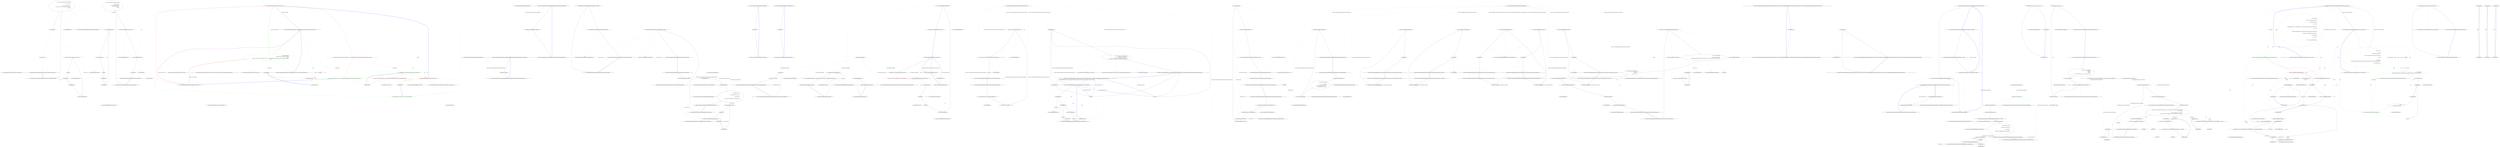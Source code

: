 digraph  {
m0_16 [label="Entry System.IO.StreamWriter.StreamWriter(System.IO.Stream)", span="0-0", cluster="System.IO.StreamWriter.StreamWriter(System.IO.Stream)", file="BrowserResponseBodyWrapperFixture.cs"];
m0_9 [label="Entry Unk.SequenceEqual", span="", cluster="Unk.SequenceEqual", file="BrowserResponseBodyWrapperFixture.cs"];
m0_10 [label="Entry bool.ShouldBeTrue()", span="70-70", cluster="bool.ShouldBeTrue()", file="BrowserResponseBodyWrapperFixture.cs"];
m0_17 [label="Entry System.IO.StreamWriter.Write(string)", span="0-0", cluster="System.IO.StreamWriter.Write(string)", file="BrowserResponseBodyWrapperFixture.cs"];
m0_0 [label="Entry Nancy.Testing.Tests.BrowserResponseBodyWrapperFixture.Should_contain_response_body()", span="12-12", cluster="Nancy.Testing.Tests.BrowserResponseBodyWrapperFixture.Should_contain_response_body()", file="BrowserResponseBodyWrapperFixture.cs"];
m0_1 [label="var body = new BrowserResponseBodyWrapper(new Response\r\n            {\r\n                Contents = stream => {\r\n                    var writer = new StreamWriter(stream);\r\n                    writer.Write(''This is the content'');\r\n                    writer.Flush();\r\n                }\r\n            })", span="15-22", cluster="Nancy.Testing.Tests.BrowserResponseBodyWrapperFixture.Should_contain_response_body()", file="BrowserResponseBodyWrapperFixture.cs"];
m0_2 [label="var content = Encoding.ASCII.GetBytes(''This is the content'')", span="24-24", cluster="Nancy.Testing.Tests.BrowserResponseBodyWrapperFixture.Should_contain_response_body()", file="BrowserResponseBodyWrapperFixture.cs"];
m0_3 [label="var result = body.SequenceEqual(content)", span="27-27", cluster="Nancy.Testing.Tests.BrowserResponseBodyWrapperFixture.Should_contain_response_body()", file="BrowserResponseBodyWrapperFixture.cs"];
m0_4 [label="result.ShouldBeTrue()", span="30-30", cluster="Nancy.Testing.Tests.BrowserResponseBodyWrapperFixture.Should_contain_response_body()", file="BrowserResponseBodyWrapperFixture.cs"];
m0_5 [label="Exit Nancy.Testing.Tests.BrowserResponseBodyWrapperFixture.Should_contain_response_body()", span="12-12", cluster="Nancy.Testing.Tests.BrowserResponseBodyWrapperFixture.Should_contain_response_body()", file="BrowserResponseBodyWrapperFixture.cs"];
m0_6 [label="Entry Nancy.Testing.BrowserResponseBodyWrapper.BrowserResponseBodyWrapper(Nancy.Response)", span="14-14", cluster="Nancy.Testing.BrowserResponseBodyWrapper.BrowserResponseBodyWrapper(Nancy.Response)", file="BrowserResponseBodyWrapperFixture.cs"];
m0_8 [label="Entry System.Text.Encoding.GetBytes(string)", span="0-0", cluster="System.Text.Encoding.GetBytes(string)", file="BrowserResponseBodyWrapperFixture.cs"];
m0_18 [label="Entry System.IO.StreamWriter.Flush()", span="0-0", cluster="System.IO.StreamWriter.Flush()", file="BrowserResponseBodyWrapperFixture.cs"];
m0_19 [label="Entry Nancy.Testing.Tests.BrowserResponseBodyWrapperFixture.Should_return_querywrapper_for_css_selector_match()", span="34-34", cluster="Nancy.Testing.Tests.BrowserResponseBodyWrapperFixture.Should_return_querywrapper_for_css_selector_match()", file="BrowserResponseBodyWrapperFixture.cs"];
m0_20 [label="var body = new BrowserResponseBodyWrapper(new Response\r\n            {\r\n                Contents = stream =>\r\n                {\r\n                    var writer = new StreamWriter(stream);\r\n                    writer.Write(''<div>Outer and <div id='#bar'>inner</div></div>'');\r\n                    writer.Flush();\r\n                }\r\n            })", span="37-45", cluster="Nancy.Testing.Tests.BrowserResponseBodyWrapperFixture.Should_return_querywrapper_for_css_selector_match()", file="BrowserResponseBodyWrapperFixture.cs"];
m0_21 [label="var result = body[''#bar'']", span="48-48", cluster="Nancy.Testing.Tests.BrowserResponseBodyWrapperFixture.Should_return_querywrapper_for_css_selector_match()", file="BrowserResponseBodyWrapperFixture.cs"];
m0_22 [label="result.ShouldContain(''inner'')", span="54-54", cluster="Nancy.Testing.Tests.BrowserResponseBodyWrapperFixture.Should_return_querywrapper_for_css_selector_match()", color=green, community=0, file="BrowserResponseBodyWrapperFixture.cs"];
m0_23 [label="Exit Nancy.Testing.Tests.BrowserResponseBodyWrapperFixture.Should_return_querywrapper_for_css_selector_match()", span="34-34", cluster="Nancy.Testing.Tests.BrowserResponseBodyWrapperFixture.Should_return_querywrapper_for_css_selector_match()", file="BrowserResponseBodyWrapperFixture.cs"];
m0_24 [label="Entry Nancy.Testing.QueryWrapper.ShouldContain(string, System.StringComparison)", span="75-75", cluster="Nancy.Testing.QueryWrapper.ShouldContain(string, System.StringComparison)", file="BrowserResponseBodyWrapperFixture.cs"];
m0_7 [label="Entry Nancy.Response.Response()", span="15-15", cluster="Nancy.Response.Response()", file="BrowserResponseBodyWrapperFixture.cs"];
m0_25 [label="Entry lambda expression", span="39-44", cluster="lambda expression", file="BrowserResponseBodyWrapperFixture.cs"];
m0_12 [label="var writer = new StreamWriter(stream)", span="18-18", cluster="lambda expression", file="BrowserResponseBodyWrapperFixture.cs"];
m0_11 [label="Entry lambda expression", span="17-21", cluster="lambda expression", file="BrowserResponseBodyWrapperFixture.cs"];
m0_13 [label="writer.Write(''This is the content'')", span="19-19", cluster="lambda expression", file="BrowserResponseBodyWrapperFixture.cs"];
m0_14 [label="writer.Flush()", span="20-20", cluster="lambda expression", file="BrowserResponseBodyWrapperFixture.cs"];
m0_15 [label="Exit lambda expression", span="17-21", cluster="lambda expression", file="BrowserResponseBodyWrapperFixture.cs"];
m0_26 [label="var writer = new StreamWriter(stream)", span="41-41", cluster="lambda expression", file="BrowserResponseBodyWrapperFixture.cs"];
m0_27 [label="writer.Write(''<div>Outer and <div id='#bar'>inner</div></div>'')", span="42-42", cluster="lambda expression", file="BrowserResponseBodyWrapperFixture.cs"];
m0_28 [label="writer.Flush()", span="43-43", cluster="lambda expression", file="BrowserResponseBodyWrapperFixture.cs"];
m0_29 [label="Exit lambda expression", span="39-44", cluster="lambda expression", file="BrowserResponseBodyWrapperFixture.cs"];
m1_14 [label="Entry System.IO.Directory.GetFiles(string, string, System.IO.SearchOption)", span="0-0", cluster="System.IO.Directory.GetFiles(string, string, System.IO.SearchOption)", file="DefaultFileSystemReader.cs"];
m1_4 [label="Entry System.Collections.Generic.IEnumerable<TSource>.Distinct<TSource>()", span="0-0", cluster="System.Collections.Generic.IEnumerable<TSource>.Distinct<TSource>()", file="DefaultFileSystemReader.cs"];
m1_3 [label="Entry System.Collections.Generic.IEnumerable<TSource>.SelectMany<TSource, TResult>(System.Func<TSource, System.Collections.Generic.IEnumerable<TResult>>)", span="0-0", cluster="System.Collections.Generic.IEnumerable<TSource>.SelectMany<TSource, TResult>(System.Func<TSource, System.Collections.Generic.IEnumerable<TResult>>)", file="DefaultFileSystemReader.cs"];
m1_19 [label="Entry System.Tuple<T1, T2>.Tuple(T1, T2)", span="0-0", cluster="System.Tuple<T1, T2>.Tuple(T1, T2)", file="DefaultFileSystemReader.cs"];
m1_23 [label="Entry System.IO.StreamReader.StreamReader(System.IO.Stream)", span="0-0", cluster="System.IO.StreamReader.StreamReader(System.IO.Stream)", file="DefaultFileSystemReader.cs"];
m1_6 [label="Entry lambda expression", span="21-21", cluster="lambda expression", file="DefaultFileSystemReader.cs"];
m1_13 [label="Entry string.Concat(string, string)", span="0-0", cluster="string.Concat(string, string)", file="DefaultFileSystemReader.cs"];
m1_5 [label="Entry System.Collections.Generic.IEnumerable<TSource>.ToList<TSource>()", span="0-0", cluster="System.Collections.Generic.IEnumerable<TSource>.ToList<TSource>()", file="DefaultFileSystemReader.cs"];
m1_0 [label="Entry Nancy.ViewEngines.DefaultFileSystemReader.GetViewsWithSupportedExtensions(string, System.Collections.Generic.IEnumerable<string>)", span="18-18", cluster="Nancy.ViewEngines.DefaultFileSystemReader.GetViewsWithSupportedExtensions(string, System.Collections.Generic.IEnumerable<string>)", file="DefaultFileSystemReader.cs"];
m1_1 [label="return supportedViewExtensions\r\n                .SelectMany(extension => GetFilenames(path, extension))\r\n                .Distinct()\r\n                .Select(file => new Tuple<string, Func<StreamReader>>(file, () => new StreamReader(new FileStream(file, FileMode.Open, FileAccess.Read, FileShare.ReadWrite))))\r\n                .ToList();", span="20-24", cluster="Nancy.ViewEngines.DefaultFileSystemReader.GetViewsWithSupportedExtensions(string, System.Collections.Generic.IEnumerable<string>)", color=green, community=0, file="DefaultFileSystemReader.cs"];
m1_2 [label="Exit Nancy.ViewEngines.DefaultFileSystemReader.GetViewsWithSupportedExtensions(string, System.Collections.Generic.IEnumerable<string>)", span="18-18", cluster="Nancy.ViewEngines.DefaultFileSystemReader.GetViewsWithSupportedExtensions(string, System.Collections.Generic.IEnumerable<string>)", file="DefaultFileSystemReader.cs"];
m1_24 [label="Entry System.IO.FileStream.FileStream(string, System.IO.FileMode, System.IO.FileAccess, System.IO.FileShare)", span="0-0", cluster="System.IO.FileStream.FileStream(string, System.IO.FileMode, System.IO.FileAccess, System.IO.FileShare)", file="DefaultFileSystemReader.cs"];
m1_9 [label="Entry Nancy.ViewEngines.DefaultFileSystemReader.GetFileInformation(string, string)", span="25-25", cluster="Nancy.ViewEngines.DefaultFileSystemReader.GetFileInformation(string, string)", file="DefaultFileSystemReader.cs"];
m1_10 [label="Entry Nancy.ViewEngines.DefaultFileSystemReader.GetFilenames(string, string)", span="27-27", cluster="Nancy.ViewEngines.DefaultFileSystemReader.GetFilenames(string, string)", color=red, community=1, file="DefaultFileSystemReader.cs"];
m1_11 [label="return files.Select(file => new Tuple<string, Func<StreamReader>>(file, () => new StreamReader(new FileStream(file, FileMode.Open, FileAccess.Read, FileShare.ReadWrite))));", span="31-31", cluster="Nancy.ViewEngines.DefaultFileSystemReader.GetFileInformation(string, string)", color=red, community=0, file="DefaultFileSystemReader.cs"];
m1_12 [label="new Tuple<string, Func<StreamReader>>(file, () => new StreamReader(new FileStream(file, FileMode.Open, FileAccess.Read, FileShare.ReadWrite)))", span="23-23", cluster="lambda expression", file="DefaultFileSystemReader.cs", color=green, community=0];
m1_20 [label="return Directory.GetFiles(path, string.Concat(''*.'', extension), SearchOption.AllDirectories);", span="29-29", cluster="Nancy.ViewEngines.DefaultFileSystemReader.GetFilenames(string, string)", file="DefaultFileSystemReader.cs", color=green, community=0];
m1_7 [label="GetFileInformation(path, extension)", span="21-21", cluster="lambda expression", color=red, community=0, file="DefaultFileSystemReader.cs"];
m1_8 [label="GetFilenames(path, extension)", span="21-21", cluster="lambda expression", file="DefaultFileSystemReader.cs", color=green, community=0];
m1_16 [label="new StreamReader(new FileStream(file, FileMode.Open, FileAccess.Read, FileShare.ReadWrite))", span="23-23", cluster="lambda expression", file="DefaultFileSystemReader.cs", color=green, community=0];
m1_17 [label="new Tuple<string, Func<StreamReader>>(file, () => new StreamReader(new FileStream(file, FileMode.Open, FileAccess.Read, FileShare.ReadWrite)))", span="31-31", cluster="lambda expression", color=red, community=0, file="DefaultFileSystemReader.cs"];
m1_21 [label="Exit Nancy.ViewEngines.DefaultFileSystemReader.GetFilenames(string, string)", span="27-27", cluster="Nancy.ViewEngines.DefaultFileSystemReader.GetFilenames(string, string)", color=red, community=0, file="DefaultFileSystemReader.cs"];
m1_18 [label="Exit lambda expression", span="31-31", cluster="lambda expression", file="DefaultFileSystemReader.cs"];
m1_22 [label="Exit lambda expression", span="31-31", cluster="lambda expression", file="DefaultFileSystemReader.cs"];
m1_15 [label="Entry Unk.Select", span="", cluster="Unk.Select", file="DefaultFileSystemReader.cs"];
m1_25 [label=string, span="", file="DefaultFileSystemReader.cs"];
m1_26 [label=string, span="", file="DefaultFileSystemReader.cs"];
m2_0 [label="Entry Nancy.Tests.Unit.DefaultNancyBootstrapperBootstrapperBaseFixture.DefaultNancyBootstrapperBootstrapperBaseFixture()", span="15-15", cluster="Nancy.Tests.Unit.DefaultNancyBootstrapperBootstrapperBaseFixture.DefaultNancyBootstrapperBootstrapperBaseFixture()", file="DefaultNancyBootstrapperBootstrapperBaseFixture.cs"];
m2_1 [label="this.bootstrapper = new FakeBootstrapper(this.Configuration)", span="17-17", cluster="Nancy.Tests.Unit.DefaultNancyBootstrapperBootstrapperBaseFixture.DefaultNancyBootstrapperBootstrapperBaseFixture()", file="DefaultNancyBootstrapperBootstrapperBaseFixture.cs"];
m2_2 [label="Exit Nancy.Tests.Unit.DefaultNancyBootstrapperBootstrapperBaseFixture.DefaultNancyBootstrapperBootstrapperBaseFixture()", span="15-15", cluster="Nancy.Tests.Unit.DefaultNancyBootstrapperBootstrapperBaseFixture.DefaultNancyBootstrapperBootstrapperBaseFixture()", file="DefaultNancyBootstrapperBootstrapperBaseFixture.cs"];
m2_3 [label="Entry Nancy.Tests.Unit.DefaultNancyBootstrapperBootstrapperBaseFixture.FakeBootstrapper.FakeBootstrapper(Nancy.Bootstrapper.NancyInternalConfiguration)", span="29-29", cluster="Nancy.Tests.Unit.DefaultNancyBootstrapperBootstrapperBaseFixture.FakeBootstrapper.FakeBootstrapper(Nancy.Bootstrapper.NancyInternalConfiguration)", file="DefaultNancyBootstrapperBootstrapperBaseFixture.cs"];
m2_4 [label="this.configuration = configuration", span="31-31", cluster="Nancy.Tests.Unit.DefaultNancyBootstrapperBootstrapperBaseFixture.FakeBootstrapper.FakeBootstrapper(Nancy.Bootstrapper.NancyInternalConfiguration)", file="DefaultNancyBootstrapperBootstrapperBaseFixture.cs"];
m2_5 [label="Exit Nancy.Tests.Unit.DefaultNancyBootstrapperBootstrapperBaseFixture.FakeBootstrapper.FakeBootstrapper(Nancy.Bootstrapper.NancyInternalConfiguration)", span="29-29", cluster="Nancy.Tests.Unit.DefaultNancyBootstrapperBootstrapperBaseFixture.FakeBootstrapper.FakeBootstrapper(Nancy.Bootstrapper.NancyInternalConfiguration)", file="DefaultNancyBootstrapperBootstrapperBaseFixture.cs"];
m2_6 [label="Nancy.Tests.Unit.DefaultNancyBootstrapperBootstrapperBaseFixture", span="", file="DefaultNancyBootstrapperBootstrapperBaseFixture.cs"];
m2_7 [label="Nancy.Tests.Unit.DefaultNancyBootstrapperBootstrapperBaseFixture.FakeBootstrapper", span="", file="DefaultNancyBootstrapperBootstrapperBaseFixture.cs"];
m3_4 [label="Entry TinyIoC.TinyIoCContainer.Register<RegisterType, RegisterImplementation>()", span="1018-1018", cluster="TinyIoC.TinyIoCContainer.Register<RegisterType, RegisterImplementation>()", file="DemoBootstrapper.cs"];
m3_0 [label="Entry Nancy.Demo.Hosting.Aspnet.DemoBootstrapper.ConfigureApplicationContainer(TinyIoC.TinyIoCContainer)", span="10-10", cluster="Nancy.Demo.Hosting.Aspnet.DemoBootstrapper.ConfigureApplicationContainer(TinyIoC.TinyIoCContainer)", file="DemoBootstrapper.cs"];
m3_1 [label="existingContainer.Register<IApplicationDependency, ApplicationDependencyClass>().AsSingleton()", span="14-14", cluster="Nancy.Demo.Hosting.Aspnet.DemoBootstrapper.ConfigureApplicationContainer(TinyIoC.TinyIoCContainer)", file="DemoBootstrapper.cs"];
m3_2 [label="existingContainer.Register<IRazorConfiguration, MyRazorConfiguration>().AsSingleton()", span="15-15", cluster="Nancy.Demo.Hosting.Aspnet.DemoBootstrapper.ConfigureApplicationContainer(TinyIoC.TinyIoCContainer)", file="DemoBootstrapper.cs"];
m3_3 [label="Exit Nancy.Demo.Hosting.Aspnet.DemoBootstrapper.ConfigureApplicationContainer(TinyIoC.TinyIoCContainer)", span="10-10", cluster="Nancy.Demo.Hosting.Aspnet.DemoBootstrapper.ConfigureApplicationContainer(TinyIoC.TinyIoCContainer)", file="DemoBootstrapper.cs"];
m3_5 [label="Entry TinyIoC.TinyIoCContainer.RegisterOptions.AsSingleton()", span="592-592", cluster="TinyIoC.TinyIoCContainer.RegisterOptions.AsSingleton()", file="DemoBootstrapper.cs"];
m3_16 [label="Entry Nancy.Bootstrapper.NancyBootstrapperBase<TContainer>.InitialiseInternal(TContainer)", span="387-387", cluster="Nancy.Bootstrapper.NancyBootstrapperBase<TContainer>.InitialiseInternal(TContainer)", file="DemoBootstrapper.cs"];
m3_11 [label="Entry Nancy.Demo.Hosting.Aspnet.DemoBootstrapper.InitialiseInternal(TinyIoC.TinyIoCContainer)", span="25-25", cluster="Nancy.Demo.Hosting.Aspnet.DemoBootstrapper.InitialiseInternal(TinyIoC.TinyIoCContainer)", file="DemoBootstrapper.cs"];
m3_12 [label="base.InitialiseInternal(container)", span="27-27", cluster="Nancy.Demo.Hosting.Aspnet.DemoBootstrapper.InitialiseInternal(TinyIoC.TinyIoCContainer)", file="DemoBootstrapper.cs"];
m3_13 [label="CookieBasedSessions.Enable(this)", span="29-29", cluster="Nancy.Demo.Hosting.Aspnet.DemoBootstrapper.InitialiseInternal(TinyIoC.TinyIoCContainer)", file="DemoBootstrapper.cs"];
m3_14 [label="this.AfterRequest += (ctx) =>\r\n            {\r\n                var username = ctx.Request.Query.pirate;\r\n\r\n                if (username.HasValue)\r\n                {\r\n                    ctx.Response = new HereBeAResponseYouScurvyDog(ctx.Response);\r\n                }\r\n            }", span="31-39", cluster="Nancy.Demo.Hosting.Aspnet.DemoBootstrapper.InitialiseInternal(TinyIoC.TinyIoCContainer)", file="DemoBootstrapper.cs"];
m3_15 [label="Exit Nancy.Demo.Hosting.Aspnet.DemoBootstrapper.InitialiseInternal(TinyIoC.TinyIoCContainer)", span="25-25", cluster="Nancy.Demo.Hosting.Aspnet.DemoBootstrapper.InitialiseInternal(TinyIoC.TinyIoCContainer)", file="DemoBootstrapper.cs"];
m3_10 [label="Entry Nancy.Bootstrapper.NancyBootstrapperWithRequestContainerBase<TContainer>.ConfigureRequestContainer(TContainer)", span="91-91", cluster="Nancy.Bootstrapper.NancyBootstrapperWithRequestContainerBase<TContainer>.ConfigureRequestContainer(TContainer)", file="DemoBootstrapper.cs"];
m3_23 [label="Entry Nancy.Demo.Hosting.Aspnet.HereBeAResponseYouScurvyDog.HereBeAResponseYouScurvyDog(Nancy.Response)", span="12-12", cluster="Nancy.Demo.Hosting.Aspnet.HereBeAResponseYouScurvyDog.HereBeAResponseYouScurvyDog(Nancy.Response)", file="DemoBootstrapper.cs"];
m3_17 [label="Entry Nancy.Session.CookieBasedSessions.Enable(Nancy.Bootstrapper.IApplicationPipelines)", span="79-79", cluster="Nancy.Session.CookieBasedSessions.Enable(Nancy.Bootstrapper.IApplicationPipelines)", file="DemoBootstrapper.cs"];
m3_24 [label="Entry Nancy.Demo.Hosting.Aspnet.MyRazorConfiguration.GetAssemblyNames()", span="53-53", cluster="Nancy.Demo.Hosting.Aspnet.MyRazorConfiguration.GetAssemblyNames()", file="DemoBootstrapper.cs"];
m3_25 [label="return new string[] { };", span="55-55", cluster="Nancy.Demo.Hosting.Aspnet.MyRazorConfiguration.GetAssemblyNames()", file="DemoBootstrapper.cs"];
m3_26 [label="Exit Nancy.Demo.Hosting.Aspnet.MyRazorConfiguration.GetAssemblyNames()", span="53-53", cluster="Nancy.Demo.Hosting.Aspnet.MyRazorConfiguration.GetAssemblyNames()", file="DemoBootstrapper.cs"];
m3_6 [label="Entry Nancy.Demo.Hosting.Aspnet.DemoBootstrapper.ConfigureRequestContainer(TinyIoC.TinyIoCContainer)", span="18-18", cluster="Nancy.Demo.Hosting.Aspnet.DemoBootstrapper.ConfigureRequestContainer(TinyIoC.TinyIoCContainer)", file="DemoBootstrapper.cs"];
m3_7 [label="base.ConfigureRequestContainer(existingContainer)", span="20-20", cluster="Nancy.Demo.Hosting.Aspnet.DemoBootstrapper.ConfigureRequestContainer(TinyIoC.TinyIoCContainer)", file="DemoBootstrapper.cs"];
m3_8 [label="existingContainer.Register<IRequestDependency, RequestDependencyClass>().AsSingleton()", span="22-22", cluster="Nancy.Demo.Hosting.Aspnet.DemoBootstrapper.ConfigureRequestContainer(TinyIoC.TinyIoCContainer)", file="DemoBootstrapper.cs"];
m3_9 [label="Exit Nancy.Demo.Hosting.Aspnet.DemoBootstrapper.ConfigureRequestContainer(TinyIoC.TinyIoCContainer)", span="18-18", cluster="Nancy.Demo.Hosting.Aspnet.DemoBootstrapper.ConfigureRequestContainer(TinyIoC.TinyIoCContainer)", file="DemoBootstrapper.cs"];
m3_18 [label="Entry lambda expression", span="31-39", cluster="lambda expression", file="DemoBootstrapper.cs"];
m3_19 [label="var username = ctx.Request.Query.pirate", span="33-33", cluster="lambda expression", file="DemoBootstrapper.cs"];
m3_21 [label="ctx.Response = new HereBeAResponseYouScurvyDog(ctx.Response)", span="37-37", cluster="lambda expression", file="DemoBootstrapper.cs"];
m3_20 [label="username.HasValue", span="35-35", cluster="lambda expression", file="DemoBootstrapper.cs"];
m3_22 [label="Exit lambda expression", span="31-39", cluster="lambda expression", file="DemoBootstrapper.cs"];
m3_27 [label="Entry Nancy.Demo.Hosting.Aspnet.MyRazorConfiguration.GetDefaultNamespaces()", span="58-58", cluster="Nancy.Demo.Hosting.Aspnet.MyRazorConfiguration.GetDefaultNamespaces()", file="DemoBootstrapper.cs"];
m3_28 [label="return new string[] { };", span="60-60", cluster="Nancy.Demo.Hosting.Aspnet.MyRazorConfiguration.GetDefaultNamespaces()", file="DemoBootstrapper.cs"];
m3_29 [label="Exit Nancy.Demo.Hosting.Aspnet.MyRazorConfiguration.GetDefaultNamespaces()", span="58-58", cluster="Nancy.Demo.Hosting.Aspnet.MyRazorConfiguration.GetDefaultNamespaces()", file="DemoBootstrapper.cs"];
m3_30 [label="Nancy.Demo.Hosting.Aspnet.DemoBootstrapper", span="", file="DemoBootstrapper.cs"];
m5_30 [label="Entry Nancy.ViewEngines.IRenderContext.GetCsrfToken()", span="44-44", cluster="Nancy.ViewEngines.IRenderContext.GetCsrfToken()", file="HtmlHelpers.cs"];
m5_7 [label="Entry Nancy.ViewEngines.Razor.HtmlHelpers.Partial(string, dynamic)", span="27-27", cluster="Nancy.ViewEngines.Razor.HtmlHelpers.Partial(string, dynamic)", file="HtmlHelpers.cs"];
m5_8 [label="ViewLocationResult view = this.renderContext.LocateView(viewName, model)", span="29-29", cluster="Nancy.ViewEngines.Razor.HtmlHelpers.Partial(string, dynamic)", file="HtmlHelpers.cs"];
m5_9 [label="Action<Stream> action = this.engine.RenderView(view, model, this.renderContext)", span="31-31", cluster="Nancy.ViewEngines.Razor.HtmlHelpers.Partial(string, dynamic)", color=red, community=0, file="HtmlHelpers.cs"];
m5_10 [label="var mem = new MemoryStream()", span="32-32", cluster="Nancy.ViewEngines.Razor.HtmlHelpers.Partial(string, dynamic)", file="HtmlHelpers.cs"];
m5_11 [label="action.Invoke(mem)", span="34-34", cluster="Nancy.ViewEngines.Razor.HtmlHelpers.Partial(string, dynamic)", file="HtmlHelpers.cs"];
m5_12 [label="mem.Position = 0", span="35-35", cluster="Nancy.ViewEngines.Razor.HtmlHelpers.Partial(string, dynamic)", file="HtmlHelpers.cs"];
m5_13 [label="var reader = new StreamReader(mem)", span="37-37", cluster="Nancy.ViewEngines.Razor.HtmlHelpers.Partial(string, dynamic)", file="HtmlHelpers.cs"];
m5_14 [label="return new NonEncodedHtmlString(reader.ReadToEnd());", span="39-39", cluster="Nancy.ViewEngines.Razor.HtmlHelpers.Partial(string, dynamic)", file="HtmlHelpers.cs"];
m5_15 [label="Exit Nancy.ViewEngines.Razor.HtmlHelpers.Partial(string, dynamic)", span="27-27", cluster="Nancy.ViewEngines.Razor.HtmlHelpers.Partial(string, dynamic)", file="HtmlHelpers.cs"];
m5_20 [label="Entry System.IO.StreamReader.StreamReader(System.IO.Stream)", span="0-0", cluster="System.IO.StreamReader.StreamReader(System.IO.Stream)", file="HtmlHelpers.cs"];
m5_23 [label="Entry Nancy.ViewEngines.Razor.HtmlHelpers.Raw(string)", span="42-42", cluster="Nancy.ViewEngines.Razor.HtmlHelpers.Raw(string)", file="HtmlHelpers.cs"];
m5_24 [label="return new NonEncodedHtmlString(text);", span="44-44", cluster="Nancy.ViewEngines.Razor.HtmlHelpers.Raw(string)", file="HtmlHelpers.cs"];
m5_25 [label="Exit Nancy.ViewEngines.Razor.HtmlHelpers.Raw(string)", span="42-42", cluster="Nancy.ViewEngines.Razor.HtmlHelpers.Raw(string)", file="HtmlHelpers.cs"];
m5_17 [label="Entry Nancy.ViewEngines.Razor.RazorViewEngine.RenderView(Nancy.ViewEngines.ViewLocationResult, dynamic, Nancy.ViewEngines.IRenderContext)", span="197-197", cluster="Nancy.ViewEngines.Razor.RazorViewEngine.RenderView(Nancy.ViewEngines.ViewLocationResult, dynamic, Nancy.ViewEngines.IRenderContext)", file="HtmlHelpers.cs"];
m5_26 [label="Entry Nancy.ViewEngines.Razor.HtmlHelpers.AntiForgeryToken()", span="47-47", cluster="Nancy.ViewEngines.Razor.HtmlHelpers.AntiForgeryToken()", file="HtmlHelpers.cs"];
m5_27 [label="var tokenKeyValue = this.renderContext.GetCsrfToken()", span="49-49", cluster="Nancy.ViewEngines.Razor.HtmlHelpers.AntiForgeryToken()", file="HtmlHelpers.cs"];
m5_28 [label="return new NonEncodedHtmlString(String.Format(''<input type=\''hidden\'' name=\''{0}\'' value=\''{1}\'''', tokenKeyValue.Key, tokenKeyValue.Value));", span="51-51", cluster="Nancy.ViewEngines.Razor.HtmlHelpers.AntiForgeryToken()", file="HtmlHelpers.cs"];
m5_29 [label="Exit Nancy.ViewEngines.Razor.HtmlHelpers.AntiForgeryToken()", span="47-47", cluster="Nancy.ViewEngines.Razor.HtmlHelpers.AntiForgeryToken()", file="HtmlHelpers.cs"];
m5_31 [label="Entry string.Format(string, object, object)", span="0-0", cluster="string.Format(string, object, object)", file="HtmlHelpers.cs"];
m5_21 [label="Entry Nancy.ViewEngines.Razor.NonEncodedHtmlString.NonEncodedHtmlString(string)", span="15-15", cluster="Nancy.ViewEngines.Razor.NonEncodedHtmlString.NonEncodedHtmlString(string)", file="HtmlHelpers.cs"];
m5_22 [label="Entry System.IO.StreamReader.ReadToEnd()", span="0-0", cluster="System.IO.StreamReader.ReadToEnd()", file="HtmlHelpers.cs"];
m5_19 [label="Entry System.Action<T>.Invoke(T)", span="0-0", cluster="System.Action<T>.Invoke(T)", file="HtmlHelpers.cs"];
m5_16 [label="Entry Nancy.ViewEngines.IRenderContext.LocateView(string, dynamic)", span="36-36", cluster="Nancy.ViewEngines.IRenderContext.LocateView(string, dynamic)", file="HtmlHelpers.cs"];
m5_0 [label="Entry Nancy.ViewEngines.Razor.HtmlHelpers.HtmlHelpers(Nancy.ViewEngines.Razor.RazorViewEngine, Nancy.ViewEngines.IRenderContext)", span="16-16", cluster="Nancy.ViewEngines.Razor.HtmlHelpers.HtmlHelpers(Nancy.ViewEngines.Razor.RazorViewEngine, Nancy.ViewEngines.IRenderContext)", file="HtmlHelpers.cs"];
m5_1 [label="this.engine = engine", span="18-18", cluster="Nancy.ViewEngines.Razor.HtmlHelpers.HtmlHelpers(Nancy.ViewEngines.Razor.RazorViewEngine, Nancy.ViewEngines.IRenderContext)", file="HtmlHelpers.cs"];
m5_2 [label="this.renderContext = renderContext", span="19-19", cluster="Nancy.ViewEngines.Razor.HtmlHelpers.HtmlHelpers(Nancy.ViewEngines.Razor.RazorViewEngine, Nancy.ViewEngines.IRenderContext)", file="HtmlHelpers.cs"];
m5_3 [label="Exit Nancy.ViewEngines.Razor.HtmlHelpers.HtmlHelpers(Nancy.ViewEngines.Razor.RazorViewEngine, Nancy.ViewEngines.IRenderContext)", span="16-16", cluster="Nancy.ViewEngines.Razor.HtmlHelpers.HtmlHelpers(Nancy.ViewEngines.Razor.RazorViewEngine, Nancy.ViewEngines.IRenderContext)", file="HtmlHelpers.cs"];
m5_4 [label="Entry Nancy.ViewEngines.Razor.HtmlHelpers.Partial(string)", span="22-22", cluster="Nancy.ViewEngines.Razor.HtmlHelpers.Partial(string)", file="HtmlHelpers.cs"];
m5_5 [label="return this.Partial(viewName, null);", span="24-24", cluster="Nancy.ViewEngines.Razor.HtmlHelpers.Partial(string)", file="HtmlHelpers.cs"];
m5_6 [label="Exit Nancy.ViewEngines.Razor.HtmlHelpers.Partial(string)", span="22-22", cluster="Nancy.ViewEngines.Razor.HtmlHelpers.Partial(string)", file="HtmlHelpers.cs"];
m5_18 [label="Entry System.IO.MemoryStream.MemoryStream()", span="0-0", cluster="System.IO.MemoryStream.MemoryStream()", file="HtmlHelpers.cs"];
m5_32 [label="Nancy.ViewEngines.Razor.HtmlHelpers", span="", file="HtmlHelpers.cs"];
m6_104 [label="Entry System.DateTime.GetHashCode()", span="0-0", cluster="System.DateTime.GetHashCode()", file="JsonBodyDeserializerFixture.cs"];
m6_10 [label="Entry Nancy.Json.JavaScriptSerializer.Serialize(object)", span="453-453", cluster="Nancy.Json.JavaScriptSerializer.Serialize(object)", file="JsonBodyDeserializerFixture.cs"];
m6_8 [label="Entry System.DateTime.Parse(string)", span="0-0", cluster="System.DateTime.Parse(string)", file="JsonBodyDeserializerFixture.cs"];
m6_24 [label="Entry Nancy.Tests.Unit.ModelBinding.DefaultBodyDeserializers.JsonBodyDeserializerFixture.Should_report_true_for_can_deserialize_for_text_json()", span="61-61", cluster="Nancy.Tests.Unit.ModelBinding.DefaultBodyDeserializers.JsonBodyDeserializerFixture.Should_report_true_for_can_deserialize_for_text_json()", file="JsonBodyDeserializerFixture.cs"];
m6_25 [label="string contentType = ''text/json''", span="63-63", cluster="Nancy.Tests.Unit.ModelBinding.DefaultBodyDeserializers.JsonBodyDeserializerFixture.Should_report_true_for_can_deserialize_for_text_json()", file="JsonBodyDeserializerFixture.cs"];
m6_26 [label="var result = this.deserialize.CanDeserialize(contentType)", span="65-65", cluster="Nancy.Tests.Unit.ModelBinding.DefaultBodyDeserializers.JsonBodyDeserializerFixture.Should_report_true_for_can_deserialize_for_text_json()", file="JsonBodyDeserializerFixture.cs"];
m6_27 [label="result.ShouldBeTrue()", span="67-67", cluster="Nancy.Tests.Unit.ModelBinding.DefaultBodyDeserializers.JsonBodyDeserializerFixture.Should_report_true_for_can_deserialize_for_text_json()", file="JsonBodyDeserializerFixture.cs"];
m6_28 [label="Exit Nancy.Tests.Unit.ModelBinding.DefaultBodyDeserializers.JsonBodyDeserializerFixture.Should_report_true_for_can_deserialize_for_text_json()", span="61-61", cluster="Nancy.Tests.Unit.ModelBinding.DefaultBodyDeserializers.JsonBodyDeserializerFixture.Should_report_true_for_can_deserialize_for_text_json()", file="JsonBodyDeserializerFixture.cs"];
m6_96 [label="Entry Nancy.Tests.Unit.ModelBinding.DefaultBodyDeserializers.JsonBodyDeserializerFixture.TestModel.GetHashCode()", span="175-175", cluster="Nancy.Tests.Unit.ModelBinding.DefaultBodyDeserializers.JsonBodyDeserializerFixture.TestModel.GetHashCode()", file="JsonBodyDeserializerFixture.cs"];
m6_97 [label="int result = (this.StringProperty != null ? this.StringProperty.GetHashCode() : 0)", span="179-179", cluster="Nancy.Tests.Unit.ModelBinding.DefaultBodyDeserializers.JsonBodyDeserializerFixture.TestModel.GetHashCode()", file="JsonBodyDeserializerFixture.cs"];
m6_98 [label="result = (result * 397) ^ this.IntProperty", span="180-180", cluster="Nancy.Tests.Unit.ModelBinding.DefaultBodyDeserializers.JsonBodyDeserializerFixture.TestModel.GetHashCode()", file="JsonBodyDeserializerFixture.cs"];
m6_99 [label="result = (result * 397) ^ this.DateProperty.GetHashCode()", span="181-181", cluster="Nancy.Tests.Unit.ModelBinding.DefaultBodyDeserializers.JsonBodyDeserializerFixture.TestModel.GetHashCode()", file="JsonBodyDeserializerFixture.cs"];
m6_100 [label="result = (result * 397) ^ (this.ArrayProperty != null ? this.ArrayProperty.GetHashCode() : 0)", span="182-182", cluster="Nancy.Tests.Unit.ModelBinding.DefaultBodyDeserializers.JsonBodyDeserializerFixture.TestModel.GetHashCode()", file="JsonBodyDeserializerFixture.cs"];
m6_101 [label="return result;", span="183-183", cluster="Nancy.Tests.Unit.ModelBinding.DefaultBodyDeserializers.JsonBodyDeserializerFixture.TestModel.GetHashCode()", file="JsonBodyDeserializerFixture.cs"];
m6_102 [label="Exit Nancy.Tests.Unit.ModelBinding.DefaultBodyDeserializers.JsonBodyDeserializerFixture.TestModel.GetHashCode()", span="175-175", cluster="Nancy.Tests.Unit.ModelBinding.DefaultBodyDeserializers.JsonBodyDeserializerFixture.TestModel.GetHashCode()", file="JsonBodyDeserializerFixture.cs"];
m6_105 [label="Entry object.GetHashCode()", span="0-0", cluster="object.GetHashCode()", file="JsonBodyDeserializerFixture.cs"];
m6_18 [label="Entry Nancy.Tests.Unit.ModelBinding.DefaultBodyDeserializers.JsonBodyDeserializerFixture.Should_report_true_for_can_deserialize_for_application_json()", span="51-51", cluster="Nancy.Tests.Unit.ModelBinding.DefaultBodyDeserializers.JsonBodyDeserializerFixture.Should_report_true_for_can_deserialize_for_application_json()", file="JsonBodyDeserializerFixture.cs"];
m6_19 [label="string contentType = ''application/json''", span="53-53", cluster="Nancy.Tests.Unit.ModelBinding.DefaultBodyDeserializers.JsonBodyDeserializerFixture.Should_report_true_for_can_deserialize_for_application_json()", file="JsonBodyDeserializerFixture.cs"];
m6_20 [label="var result = this.deserialize.CanDeserialize(contentType)", span="55-55", cluster="Nancy.Tests.Unit.ModelBinding.DefaultBodyDeserializers.JsonBodyDeserializerFixture.Should_report_true_for_can_deserialize_for_application_json()", file="JsonBodyDeserializerFixture.cs"];
m6_21 [label="result.ShouldBeTrue()", span="57-57", cluster="Nancy.Tests.Unit.ModelBinding.DefaultBodyDeserializers.JsonBodyDeserializerFixture.Should_report_true_for_can_deserialize_for_application_json()", file="JsonBodyDeserializerFixture.cs"];
m6_22 [label="Exit Nancy.Tests.Unit.ModelBinding.DefaultBodyDeserializers.JsonBodyDeserializerFixture.Should_report_true_for_can_deserialize_for_application_json()", span="51-51", cluster="Nancy.Tests.Unit.ModelBinding.DefaultBodyDeserializers.JsonBodyDeserializerFixture.Should_report_true_for_can_deserialize_for_application_json()", file="JsonBodyDeserializerFixture.cs"];
m6_0 [label="Entry Nancy.Tests.Unit.ModelBinding.DefaultBodyDeserializers.JsonBodyDeserializerFixture.JsonBodyDeserializerFixture()", span="24-24", cluster="Nancy.Tests.Unit.ModelBinding.DefaultBodyDeserializers.JsonBodyDeserializerFixture.JsonBodyDeserializerFixture()", file="JsonBodyDeserializerFixture.cs"];
m6_1 [label="this.deserialize = new JsonBodyDeserializer()", span="26-26", cluster="Nancy.Tests.Unit.ModelBinding.DefaultBodyDeserializers.JsonBodyDeserializerFixture.JsonBodyDeserializerFixture()", file="JsonBodyDeserializerFixture.cs"];
m6_2 [label="this.testModel = new TestModel()\r\n                {\r\n                    IntProperty = 12,\r\n                    StringProperty = ''More cowbell'',\r\n                    DateProperty = DateTime.Parse(''2011/12/25''),\r\n                    ArrayProperty = new[] { ''Ping'', ''Pong'' }\r\n                }", span="28-34", cluster="Nancy.Tests.Unit.ModelBinding.DefaultBodyDeserializers.JsonBodyDeserializerFixture.JsonBodyDeserializerFixture()", file="JsonBodyDeserializerFixture.cs"];
m6_3 [label="var serializer = new JavaScriptSerializer()", span="36-36", cluster="Nancy.Tests.Unit.ModelBinding.DefaultBodyDeserializers.JsonBodyDeserializerFixture.JsonBodyDeserializerFixture()", file="JsonBodyDeserializerFixture.cs"];
m6_4 [label="this.testModelJson = serializer.Serialize(this.testModel)", span="37-37", cluster="Nancy.Tests.Unit.ModelBinding.DefaultBodyDeserializers.JsonBodyDeserializerFixture.JsonBodyDeserializerFixture()", file="JsonBodyDeserializerFixture.cs"];
m6_5 [label="Exit Nancy.Tests.Unit.ModelBinding.DefaultBodyDeserializers.JsonBodyDeserializerFixture.JsonBodyDeserializerFixture()", span="24-24", cluster="Nancy.Tests.Unit.ModelBinding.DefaultBodyDeserializers.JsonBodyDeserializerFixture.JsonBodyDeserializerFixture()", file="JsonBodyDeserializerFixture.cs"];
m6_74 [label="Entry Unk.Equal", span="", cluster="Unk.Equal", file="JsonBodyDeserializerFixture.cs"];
m6_95 [label="Entry object.GetType()", span="0-0", cluster="object.GetType()", file="JsonBodyDeserializerFixture.cs"];
m6_34 [label="Entry Nancy.Tests.Unit.ModelBinding.DefaultBodyDeserializers.JsonBodyDeserializerFixture.Should_be_case_insensitive_in_can_deserialize()", span="81-81", cluster="Nancy.Tests.Unit.ModelBinding.DefaultBodyDeserializers.JsonBodyDeserializerFixture.Should_be_case_insensitive_in_can_deserialize()", file="JsonBodyDeserializerFixture.cs"];
m6_35 [label="string contentType = ''appLicaTion/jsOn''", span="83-83", cluster="Nancy.Tests.Unit.ModelBinding.DefaultBodyDeserializers.JsonBodyDeserializerFixture.Should_be_case_insensitive_in_can_deserialize()", file="JsonBodyDeserializerFixture.cs"];
m6_36 [label="var result = this.deserialize.CanDeserialize(contentType)", span="85-85", cluster="Nancy.Tests.Unit.ModelBinding.DefaultBodyDeserializers.JsonBodyDeserializerFixture.Should_be_case_insensitive_in_can_deserialize()", file="JsonBodyDeserializerFixture.cs"];
m6_37 [label="result.ShouldBeTrue()", span="87-87", cluster="Nancy.Tests.Unit.ModelBinding.DefaultBodyDeserializers.JsonBodyDeserializerFixture.Should_be_case_insensitive_in_can_deserialize()", file="JsonBodyDeserializerFixture.cs"];
m6_38 [label="Exit Nancy.Tests.Unit.ModelBinding.DefaultBodyDeserializers.JsonBodyDeserializerFixture.Should_be_case_insensitive_in_can_deserialize()", span="81-81", cluster="Nancy.Tests.Unit.ModelBinding.DefaultBodyDeserializers.JsonBodyDeserializerFixture.Should_be_case_insensitive_in_can_deserialize()", file="JsonBodyDeserializerFixture.cs"];
m6_48 [label="Entry System.IO.MemoryStream.MemoryStream(byte[])", span="0-0", cluster="System.IO.MemoryStream.MemoryStream(byte[])", file="JsonBodyDeserializerFixture.cs"];
m6_7 [label="Entry Nancy.Tests.Unit.ModelBinding.DefaultBodyDeserializers.JsonBodyDeserializerFixture.TestModel.TestModel()", span="127-127", cluster="Nancy.Tests.Unit.ModelBinding.DefaultBodyDeserializers.JsonBodyDeserializerFixture.TestModel.TestModel()", file="JsonBodyDeserializerFixture.cs"];
m6_54 [label="Entry object.ShouldEqual(object)", span="80-80", cluster="object.ShouldEqual(object)", file="JsonBodyDeserializerFixture.cs"];
m6_84 [label="Entry System.Collections.Generic.IEnumerable<TSource>.Any<TSource>()", span="0-0", cluster="System.Collections.Generic.IEnumerable<TSource>.Any<TSource>()", file="JsonBodyDeserializerFixture.cs"];
m6_60 [label="Entry Nancy.Tests.Unit.ModelBinding.DefaultBodyDeserializers.JsonBodyDeserializerFixture.Should_Serialize_Doubles_In_Different_Cultures()", span="112-112", cluster="Nancy.Tests.Unit.ModelBinding.DefaultBodyDeserializers.JsonBodyDeserializerFixture.Should_Serialize_Doubles_In_Different_Cultures()", file="JsonBodyDeserializerFixture.cs"];
m6_61 [label="Thread.CurrentThread.CurrentCulture = CultureInfo.GetCultureInfo(''de-DE'')", span="114-114", cluster="Nancy.Tests.Unit.ModelBinding.DefaultBodyDeserializers.JsonBodyDeserializerFixture.Should_Serialize_Doubles_In_Different_Cultures()", file="JsonBodyDeserializerFixture.cs"];
m6_62 [label="var modelWithDoubleValues = new ModelWithDoubleValues()", span="115-115", cluster="Nancy.Tests.Unit.ModelBinding.DefaultBodyDeserializers.JsonBodyDeserializerFixture.Should_Serialize_Doubles_In_Different_Cultures()", file="JsonBodyDeserializerFixture.cs"];
m6_63 [label="modelWithDoubleValues.Latitude = 50.933984", span="116-116", cluster="Nancy.Tests.Unit.ModelBinding.DefaultBodyDeserializers.JsonBodyDeserializerFixture.Should_Serialize_Doubles_In_Different_Cultures()", file="JsonBodyDeserializerFixture.cs"];
m6_64 [label="modelWithDoubleValues.Longitude = 7.330627", span="117-117", cluster="Nancy.Tests.Unit.ModelBinding.DefaultBodyDeserializers.JsonBodyDeserializerFixture.Should_Serialize_Doubles_In_Different_Cultures()", file="JsonBodyDeserializerFixture.cs"];
m6_66 [label="var serialized = s.Serialize(modelWithDoubleValues)", span="119-119", cluster="Nancy.Tests.Unit.ModelBinding.DefaultBodyDeserializers.JsonBodyDeserializerFixture.Should_Serialize_Doubles_In_Different_Cultures()", file="JsonBodyDeserializerFixture.cs"];
m6_68 [label="Assert.Equal(modelWithDoubleValues.Latitude, deserializedModelWithDoubleValues.Latitude)", span="123-123", cluster="Nancy.Tests.Unit.ModelBinding.DefaultBodyDeserializers.JsonBodyDeserializerFixture.Should_Serialize_Doubles_In_Different_Cultures()", file="JsonBodyDeserializerFixture.cs"];
m6_69 [label="Assert.Equal(modelWithDoubleValues.Longitude, deserializedModelWithDoubleValues.Longitude)", span="124-124", cluster="Nancy.Tests.Unit.ModelBinding.DefaultBodyDeserializers.JsonBodyDeserializerFixture.Should_Serialize_Doubles_In_Different_Cultures()", file="JsonBodyDeserializerFixture.cs"];
m6_65 [label="var s = new JavaScriptSerializer()", span="118-118", cluster="Nancy.Tests.Unit.ModelBinding.DefaultBodyDeserializers.JsonBodyDeserializerFixture.Should_Serialize_Doubles_In_Different_Cultures()", file="JsonBodyDeserializerFixture.cs"];
m6_67 [label="var deserializedModelWithDoubleValues = s.Deserialize<ModelWithDoubleValues>(serialized)", span="121-121", cluster="Nancy.Tests.Unit.ModelBinding.DefaultBodyDeserializers.JsonBodyDeserializerFixture.Should_Serialize_Doubles_In_Different_Cultures()", file="JsonBodyDeserializerFixture.cs"];
m6_70 [label="Exit Nancy.Tests.Unit.ModelBinding.DefaultBodyDeserializers.JsonBodyDeserializerFixture.Should_Serialize_Doubles_In_Different_Cultures()", span="112-112", cluster="Nancy.Tests.Unit.ModelBinding.DefaultBodyDeserializers.JsonBodyDeserializerFixture.Should_Serialize_Doubles_In_Different_Cultures()", file="JsonBodyDeserializerFixture.cs"];
m6_17 [label="Entry bool.ShouldBeFalse()", span="75-75", cluster="bool.ShouldBeFalse()", file="JsonBodyDeserializerFixture.cs"];
m6_73 [label="Entry Nancy.Json.JavaScriptSerializer.Deserialize<T>(string)", span="181-181", cluster="Nancy.Json.JavaScriptSerializer.Deserialize<T>(string)", file="JsonBodyDeserializerFixture.cs"];
m6_52 [label="Entry Unk.Where", span="", cluster="Unk.Where", file="JsonBodyDeserializerFixture.cs"];
m6_11 [label="Entry Nancy.Tests.Unit.ModelBinding.DefaultBodyDeserializers.JsonBodyDeserializerFixture.Should_report_false_for_can_deserialize_for_non_json_format()", span="41-41", cluster="Nancy.Tests.Unit.ModelBinding.DefaultBodyDeserializers.JsonBodyDeserializerFixture.Should_report_false_for_can_deserialize_for_non_json_format()", file="JsonBodyDeserializerFixture.cs"];
m6_12 [label="string contentType = ''application/xml''", span="43-43", cluster="Nancy.Tests.Unit.ModelBinding.DefaultBodyDeserializers.JsonBodyDeserializerFixture.Should_report_false_for_can_deserialize_for_non_json_format()", file="JsonBodyDeserializerFixture.cs"];
m6_13 [label="var result = this.deserialize.CanDeserialize(contentType)", span="45-45", cluster="Nancy.Tests.Unit.ModelBinding.DefaultBodyDeserializers.JsonBodyDeserializerFixture.Should_report_false_for_can_deserialize_for_non_json_format()", file="JsonBodyDeserializerFixture.cs"];
m6_14 [label="result.ShouldBeFalse()", span="47-47", cluster="Nancy.Tests.Unit.ModelBinding.DefaultBodyDeserializers.JsonBodyDeserializerFixture.Should_report_false_for_can_deserialize_for_non_json_format()", file="JsonBodyDeserializerFixture.cs"];
m6_15 [label="Exit Nancy.Tests.Unit.ModelBinding.DefaultBodyDeserializers.JsonBodyDeserializerFixture.Should_report_false_for_can_deserialize_for_non_json_format()", span="41-41", cluster="Nancy.Tests.Unit.ModelBinding.DefaultBodyDeserializers.JsonBodyDeserializerFixture.Should_report_false_for_can_deserialize_for_non_json_format()", file="JsonBodyDeserializerFixture.cs"];
m6_23 [label="Entry bool.ShouldBeTrue()", span="70-70", cluster="bool.ShouldBeTrue()", file="JsonBodyDeserializerFixture.cs"];
m6_39 [label="Entry Nancy.Tests.Unit.ModelBinding.DefaultBodyDeserializers.JsonBodyDeserializerFixture.Should_only_set_allowed_properties()", span="91-91", cluster="Nancy.Tests.Unit.ModelBinding.DefaultBodyDeserializers.JsonBodyDeserializerFixture.Should_only_set_allowed_properties()", file="JsonBodyDeserializerFixture.cs"];
m6_40 [label="var bodyStream = new MemoryStream(Encoding.UTF8.GetBytes(this.testModelJson))", span="93-93", cluster="Nancy.Tests.Unit.ModelBinding.DefaultBodyDeserializers.JsonBodyDeserializerFixture.Should_only_set_allowed_properties()", file="JsonBodyDeserializerFixture.cs"];
m6_41 [label="var context = new BindingContext()\r\n            {\r\n                DestinationType = typeof(TestModel),\r\n                ValidModelProperties = typeof(TestModel).GetProperties().Where(p => !(p.Name == ''ArrayProperty'' || p.Name == ''DateProperty'')),\r\n            }", span="94-98", cluster="Nancy.Tests.Unit.ModelBinding.DefaultBodyDeserializers.JsonBodyDeserializerFixture.Should_only_set_allowed_properties()", file="JsonBodyDeserializerFixture.cs"];
m6_42 [label="var result = (TestModel)this.deserialize.Deserialize(\r\n                            ''application/json'',\r\n                            bodyStream,\r\n                            context)", span="100-103", cluster="Nancy.Tests.Unit.ModelBinding.DefaultBodyDeserializers.JsonBodyDeserializerFixture.Should_only_set_allowed_properties()", file="JsonBodyDeserializerFixture.cs"];
m6_43 [label="result.StringProperty.ShouldEqual(this.testModel.StringProperty)", span="105-105", cluster="Nancy.Tests.Unit.ModelBinding.DefaultBodyDeserializers.JsonBodyDeserializerFixture.Should_only_set_allowed_properties()", file="JsonBodyDeserializerFixture.cs"];
m6_44 [label="result.IntProperty.ShouldEqual(this.testModel.IntProperty)", span="106-106", cluster="Nancy.Tests.Unit.ModelBinding.DefaultBodyDeserializers.JsonBodyDeserializerFixture.Should_only_set_allowed_properties()", file="JsonBodyDeserializerFixture.cs"];
m6_45 [label="result.ArrayProperty.ShouldBeNull()", span="107-107", cluster="Nancy.Tests.Unit.ModelBinding.DefaultBodyDeserializers.JsonBodyDeserializerFixture.Should_only_set_allowed_properties()", file="JsonBodyDeserializerFixture.cs"];
m6_46 [label="result.DateProperty.ShouldEqual(default(DateTime))", span="108-108", cluster="Nancy.Tests.Unit.ModelBinding.DefaultBodyDeserializers.JsonBodyDeserializerFixture.Should_only_set_allowed_properties()", file="JsonBodyDeserializerFixture.cs"];
m6_47 [label="Exit Nancy.Tests.Unit.ModelBinding.DefaultBodyDeserializers.JsonBodyDeserializerFixture.Should_only_set_allowed_properties()", span="91-91", cluster="Nancy.Tests.Unit.ModelBinding.DefaultBodyDeserializers.JsonBodyDeserializerFixture.Should_only_set_allowed_properties()", file="JsonBodyDeserializerFixture.cs"];
m6_55 [label="Entry object.ShouldBeNull()", span="120-120", cluster="object.ShouldBeNull()", file="JsonBodyDeserializerFixture.cs"];
m6_83 [label="Entry System.Collections.Generic.IEnumerable<TSource>.Except<TSource>(System.Collections.Generic.IEnumerable<TSource>)", span="0-0", cluster="System.Collections.Generic.IEnumerable<TSource>.Except<TSource>(System.Collections.Generic.IEnumerable<TSource>)", file="JsonBodyDeserializerFixture.cs"];
m6_106 [label="Entry Nancy.Tests.Unit.ModelBinding.DefaultBodyDeserializers.JsonBodyDeserializerFixture.TestModel.operator ==(Nancy.Tests.Unit.ModelBinding.DefaultBodyDeserializers.JsonBodyDeserializerFixture.TestModel, Nancy.Tests.Unit.ModelBinding.DefaultBodyDeserializers.JsonBodyDeserializerFixture.TestModel)", span="187-187", cluster="Nancy.Tests.Unit.ModelBinding.DefaultBodyDeserializers.JsonBodyDeserializerFixture.TestModel.operator ==(Nancy.Tests.Unit.ModelBinding.DefaultBodyDeserializers.JsonBodyDeserializerFixture.TestModel, Nancy.Tests.Unit.ModelBinding.DefaultBodyDeserializers.JsonBodyDeserializerFixture.TestModel)", file="JsonBodyDeserializerFixture.cs"];
m6_107 [label="return Equals(left, right);", span="189-189", cluster="Nancy.Tests.Unit.ModelBinding.DefaultBodyDeserializers.JsonBodyDeserializerFixture.TestModel.operator ==(Nancy.Tests.Unit.ModelBinding.DefaultBodyDeserializers.JsonBodyDeserializerFixture.TestModel, Nancy.Tests.Unit.ModelBinding.DefaultBodyDeserializers.JsonBodyDeserializerFixture.TestModel)", file="JsonBodyDeserializerFixture.cs"];
m6_108 [label="Exit Nancy.Tests.Unit.ModelBinding.DefaultBodyDeserializers.JsonBodyDeserializerFixture.TestModel.operator ==(Nancy.Tests.Unit.ModelBinding.DefaultBodyDeserializers.JsonBodyDeserializerFixture.TestModel, Nancy.Tests.Unit.ModelBinding.DefaultBodyDeserializers.JsonBodyDeserializerFixture.TestModel)", span="187-187", cluster="Nancy.Tests.Unit.ModelBinding.DefaultBodyDeserializers.JsonBodyDeserializerFixture.TestModel.operator ==(Nancy.Tests.Unit.ModelBinding.DefaultBodyDeserializers.JsonBodyDeserializerFixture.TestModel, Nancy.Tests.Unit.ModelBinding.DefaultBodyDeserializers.JsonBodyDeserializerFixture.TestModel)", file="JsonBodyDeserializerFixture.cs"];
m6_16 [label="Entry Nancy.ModelBinding.DefaultBodyDeserializers.JsonBodyDeserializer.CanDeserialize(string)", span="20-20", cluster="Nancy.ModelBinding.DefaultBodyDeserializers.JsonBodyDeserializer.CanDeserialize(string)", file="JsonBodyDeserializerFixture.cs"];
m6_85 [label="Entry System.DateTime.ToShortDateString()", span="0-0", cluster="System.DateTime.ToShortDateString()", file="JsonBodyDeserializerFixture.cs"];
m6_75 [label="Entry Nancy.Tests.Unit.ModelBinding.DefaultBodyDeserializers.JsonBodyDeserializerFixture.TestModel.Equals(Nancy.Tests.Unit.ModelBinding.DefaultBodyDeserializers.JsonBodyDeserializerFixture.TestModel)", span="137-137", cluster="Nancy.Tests.Unit.ModelBinding.DefaultBodyDeserializers.JsonBodyDeserializerFixture.TestModel.Equals(Nancy.Tests.Unit.ModelBinding.DefaultBodyDeserializers.JsonBodyDeserializerFixture.TestModel)", file="JsonBodyDeserializerFixture.cs"];
m6_76 [label="ReferenceEquals(null, other)", span="139-139", cluster="Nancy.Tests.Unit.ModelBinding.DefaultBodyDeserializers.JsonBodyDeserializerFixture.TestModel.Equals(Nancy.Tests.Unit.ModelBinding.DefaultBodyDeserializers.JsonBodyDeserializerFixture.TestModel)", file="JsonBodyDeserializerFixture.cs"];
m6_78 [label="ReferenceEquals(this, other)", span="144-144", cluster="Nancy.Tests.Unit.ModelBinding.DefaultBodyDeserializers.JsonBodyDeserializerFixture.TestModel.Equals(Nancy.Tests.Unit.ModelBinding.DefaultBodyDeserializers.JsonBodyDeserializerFixture.TestModel)", file="JsonBodyDeserializerFixture.cs"];
m6_80 [label="return other.StringProperty == this.StringProperty &&\r\n                       other.IntProperty == this.IntProperty &&\r\n                       !other.ArrayProperty.Except(this.ArrayProperty).Any() &&\r\n                       other.DateProperty.ToShortDateString() == this.DateProperty.ToShortDateString();", span="149-152", cluster="Nancy.Tests.Unit.ModelBinding.DefaultBodyDeserializers.JsonBodyDeserializerFixture.TestModel.Equals(Nancy.Tests.Unit.ModelBinding.DefaultBodyDeserializers.JsonBodyDeserializerFixture.TestModel)", file="JsonBodyDeserializerFixture.cs"];
m6_77 [label="return false;", span="141-141", cluster="Nancy.Tests.Unit.ModelBinding.DefaultBodyDeserializers.JsonBodyDeserializerFixture.TestModel.Equals(Nancy.Tests.Unit.ModelBinding.DefaultBodyDeserializers.JsonBodyDeserializerFixture.TestModel)", file="JsonBodyDeserializerFixture.cs"];
m6_79 [label="return true;", span="146-146", cluster="Nancy.Tests.Unit.ModelBinding.DefaultBodyDeserializers.JsonBodyDeserializerFixture.TestModel.Equals(Nancy.Tests.Unit.ModelBinding.DefaultBodyDeserializers.JsonBodyDeserializerFixture.TestModel)", file="JsonBodyDeserializerFixture.cs"];
m6_81 [label="Exit Nancy.Tests.Unit.ModelBinding.DefaultBodyDeserializers.JsonBodyDeserializerFixture.TestModel.Equals(Nancy.Tests.Unit.ModelBinding.DefaultBodyDeserializers.JsonBodyDeserializerFixture.TestModel)", span="137-137", cluster="Nancy.Tests.Unit.ModelBinding.DefaultBodyDeserializers.JsonBodyDeserializerFixture.TestModel.Equals(Nancy.Tests.Unit.ModelBinding.DefaultBodyDeserializers.JsonBodyDeserializerFixture.TestModel)", file="JsonBodyDeserializerFixture.cs"];
m6_6 [label="Entry Nancy.ModelBinding.DefaultBodyDeserializers.JsonBodyDeserializer.JsonBodyDeserializer()", span="11-11", cluster="Nancy.ModelBinding.DefaultBodyDeserializers.JsonBodyDeserializer.JsonBodyDeserializer()", file="JsonBodyDeserializerFixture.cs"];
m6_86 [label="Entry Nancy.Tests.Unit.ModelBinding.DefaultBodyDeserializers.JsonBodyDeserializerFixture.TestModel.Equals(object)", span="155-155", cluster="Nancy.Tests.Unit.ModelBinding.DefaultBodyDeserializers.JsonBodyDeserializerFixture.TestModel.Equals(object)", file="JsonBodyDeserializerFixture.cs"];
m6_87 [label="ReferenceEquals(null, obj)", span="157-157", cluster="Nancy.Tests.Unit.ModelBinding.DefaultBodyDeserializers.JsonBodyDeserializerFixture.TestModel.Equals(object)", file="JsonBodyDeserializerFixture.cs"];
m6_89 [label="ReferenceEquals(this, obj)", span="162-162", cluster="Nancy.Tests.Unit.ModelBinding.DefaultBodyDeserializers.JsonBodyDeserializerFixture.TestModel.Equals(object)", file="JsonBodyDeserializerFixture.cs"];
m6_91 [label="obj.GetType() != typeof(TestModel)", span="167-167", cluster="Nancy.Tests.Unit.ModelBinding.DefaultBodyDeserializers.JsonBodyDeserializerFixture.TestModel.Equals(object)", file="JsonBodyDeserializerFixture.cs"];
m6_93 [label="return Equals((TestModel)obj);", span="172-172", cluster="Nancy.Tests.Unit.ModelBinding.DefaultBodyDeserializers.JsonBodyDeserializerFixture.TestModel.Equals(object)", file="JsonBodyDeserializerFixture.cs"];
m6_88 [label="return false;", span="159-159", cluster="Nancy.Tests.Unit.ModelBinding.DefaultBodyDeserializers.JsonBodyDeserializerFixture.TestModel.Equals(object)", file="JsonBodyDeserializerFixture.cs"];
m6_90 [label="return true;", span="164-164", cluster="Nancy.Tests.Unit.ModelBinding.DefaultBodyDeserializers.JsonBodyDeserializerFixture.TestModel.Equals(object)", file="JsonBodyDeserializerFixture.cs"];
m6_92 [label="return false;", span="169-169", cluster="Nancy.Tests.Unit.ModelBinding.DefaultBodyDeserializers.JsonBodyDeserializerFixture.TestModel.Equals(object)", file="JsonBodyDeserializerFixture.cs"];
m6_94 [label="Exit Nancy.Tests.Unit.ModelBinding.DefaultBodyDeserializers.JsonBodyDeserializerFixture.TestModel.Equals(object)", span="155-155", cluster="Nancy.Tests.Unit.ModelBinding.DefaultBodyDeserializers.JsonBodyDeserializerFixture.TestModel.Equals(object)", file="JsonBodyDeserializerFixture.cs"];
m6_57 [label="Entry lambda expression", span="97-97", cluster="lambda expression", file="JsonBodyDeserializerFixture.cs"];
m6_58 [label="!(p.Name == ''ArrayProperty'' || p.Name == ''DateProperty'')", span="97-97", cluster="lambda expression", file="JsonBodyDeserializerFixture.cs"];
m6_59 [label="Exit lambda expression", span="97-97", cluster="lambda expression", file="JsonBodyDeserializerFixture.cs"];
m6_82 [label="Entry object.ReferenceEquals(object, object)", span="0-0", cluster="object.ReferenceEquals(object, object)", file="JsonBodyDeserializerFixture.cs"];
m6_103 [label="Entry string.GetHashCode()", span="0-0", cluster="string.GetHashCode()", file="JsonBodyDeserializerFixture.cs"];
m6_9 [label="Entry Nancy.Json.JavaScriptSerializer.JavaScriptSerializer()", span="64-64", cluster="Nancy.Json.JavaScriptSerializer.JavaScriptSerializer()", file="JsonBodyDeserializerFixture.cs"];
m6_49 [label="Entry System.Text.Encoding.GetBytes(string)", span="0-0", cluster="System.Text.Encoding.GetBytes(string)", file="JsonBodyDeserializerFixture.cs"];
m6_29 [label="Entry Nancy.Tests.Unit.ModelBinding.DefaultBodyDeserializers.JsonBodyDeserializerFixture.Should_report_true_for_can_deserialize_for_custom_json_format()", span="71-71", cluster="Nancy.Tests.Unit.ModelBinding.DefaultBodyDeserializers.JsonBodyDeserializerFixture.Should_report_true_for_can_deserialize_for_custom_json_format()", file="JsonBodyDeserializerFixture.cs"];
m6_30 [label="string contentType = ''application/vnd.org.nancyfx.mything+json''", span="73-73", cluster="Nancy.Tests.Unit.ModelBinding.DefaultBodyDeserializers.JsonBodyDeserializerFixture.Should_report_true_for_can_deserialize_for_custom_json_format()", file="JsonBodyDeserializerFixture.cs"];
m6_31 [label="var result = this.deserialize.CanDeserialize(contentType)", span="75-75", cluster="Nancy.Tests.Unit.ModelBinding.DefaultBodyDeserializers.JsonBodyDeserializerFixture.Should_report_true_for_can_deserialize_for_custom_json_format()", file="JsonBodyDeserializerFixture.cs"];
m6_32 [label="result.ShouldBeTrue()", span="77-77", cluster="Nancy.Tests.Unit.ModelBinding.DefaultBodyDeserializers.JsonBodyDeserializerFixture.Should_report_true_for_can_deserialize_for_custom_json_format()", file="JsonBodyDeserializerFixture.cs"];
m6_33 [label="Exit Nancy.Tests.Unit.ModelBinding.DefaultBodyDeserializers.JsonBodyDeserializerFixture.Should_report_true_for_can_deserialize_for_custom_json_format()", span="71-71", cluster="Nancy.Tests.Unit.ModelBinding.DefaultBodyDeserializers.JsonBodyDeserializerFixture.Should_report_true_for_can_deserialize_for_custom_json_format()", file="JsonBodyDeserializerFixture.cs"];
m6_109 [label="Entry object.Equals(object, object)", span="0-0", cluster="object.Equals(object, object)", file="JsonBodyDeserializerFixture.cs"];
m6_72 [label="Entry Nancy.Tests.Unit.ModelBinding.DefaultBodyDeserializers.ModelWithDoubleValues.ModelWithDoubleValues()", span="199-199", cluster="Nancy.Tests.Unit.ModelBinding.DefaultBodyDeserializers.ModelWithDoubleValues.ModelWithDoubleValues()", file="JsonBodyDeserializerFixture.cs"];
m6_56 [label="Entry System.DateTime.ShouldEqual(System.DateTime)", span="85-85", cluster="System.DateTime.ShouldEqual(System.DateTime)", file="JsonBodyDeserializerFixture.cs"];
m6_51 [label="Entry System.Type.GetProperties()", span="0-0", cluster="System.Type.GetProperties()", file="JsonBodyDeserializerFixture.cs"];
m6_71 [label="Entry System.Globalization.CultureInfo.GetCultureInfo(string)", span="0-0", cluster="System.Globalization.CultureInfo.GetCultureInfo(string)", file="JsonBodyDeserializerFixture.cs"];
m6_53 [label="Entry Nancy.ModelBinding.DefaultBodyDeserializers.JsonBodyDeserializer.Deserialize(string, System.IO.Stream, Nancy.ModelBinding.BindingContext)", span="32-32", cluster="Nancy.ModelBinding.DefaultBodyDeserializers.JsonBodyDeserializer.Deserialize(string, System.IO.Stream, Nancy.ModelBinding.BindingContext)", file="JsonBodyDeserializerFixture.cs"];
m6_110 [label="Entry Nancy.Tests.Unit.ModelBinding.DefaultBodyDeserializers.JsonBodyDeserializerFixture.TestModel.operator !=(Nancy.Tests.Unit.ModelBinding.DefaultBodyDeserializers.JsonBodyDeserializerFixture.TestModel, Nancy.Tests.Unit.ModelBinding.DefaultBodyDeserializers.JsonBodyDeserializerFixture.TestModel)", span="192-192", cluster="Nancy.Tests.Unit.ModelBinding.DefaultBodyDeserializers.JsonBodyDeserializerFixture.TestModel.operator !=(Nancy.Tests.Unit.ModelBinding.DefaultBodyDeserializers.JsonBodyDeserializerFixture.TestModel, Nancy.Tests.Unit.ModelBinding.DefaultBodyDeserializers.JsonBodyDeserializerFixture.TestModel)", file="JsonBodyDeserializerFixture.cs"];
m6_111 [label="return !Equals(left, right);", span="194-194", cluster="Nancy.Tests.Unit.ModelBinding.DefaultBodyDeserializers.JsonBodyDeserializerFixture.TestModel.operator !=(Nancy.Tests.Unit.ModelBinding.DefaultBodyDeserializers.JsonBodyDeserializerFixture.TestModel, Nancy.Tests.Unit.ModelBinding.DefaultBodyDeserializers.JsonBodyDeserializerFixture.TestModel)", file="JsonBodyDeserializerFixture.cs"];
m6_112 [label="Exit Nancy.Tests.Unit.ModelBinding.DefaultBodyDeserializers.JsonBodyDeserializerFixture.TestModel.operator !=(Nancy.Tests.Unit.ModelBinding.DefaultBodyDeserializers.JsonBodyDeserializerFixture.TestModel, Nancy.Tests.Unit.ModelBinding.DefaultBodyDeserializers.JsonBodyDeserializerFixture.TestModel)", span="192-192", cluster="Nancy.Tests.Unit.ModelBinding.DefaultBodyDeserializers.JsonBodyDeserializerFixture.TestModel.operator !=(Nancy.Tests.Unit.ModelBinding.DefaultBodyDeserializers.JsonBodyDeserializerFixture.TestModel, Nancy.Tests.Unit.ModelBinding.DefaultBodyDeserializers.JsonBodyDeserializerFixture.TestModel)", file="JsonBodyDeserializerFixture.cs"];
m6_50 [label="Entry Nancy.ModelBinding.BindingContext.BindingContext()", span="9-9", cluster="Nancy.ModelBinding.BindingContext.BindingContext()", file="JsonBodyDeserializerFixture.cs"];
m6_113 [label="Nancy.Tests.Unit.ModelBinding.DefaultBodyDeserializers.JsonBodyDeserializerFixture", span="", file="JsonBodyDeserializerFixture.cs"];
m6_114 [label="Nancy.Tests.Unit.ModelBinding.DefaultBodyDeserializers.JsonBodyDeserializerFixture.TestModel", span="", file="JsonBodyDeserializerFixture.cs"];
m7_3 [label="Exit Nancy.Demo.Hosting.Aspnet.DemoBootstrapper.ConfigureApplicationContainer(Nancy.TinyIoc.TinyIoCContainer)", span="23-23", cluster="Nancy.Demo.Hosting.Aspnet.DemoBootstrapper.ConfigureApplicationContainer(Nancy.TinyIoc.TinyIoCContainer)", file="MainModule.cs"];
m7_4 [label="Entry Nancy.TinyIoc.TinyIoCContainer.Register<RegisterType, RegisterImplementation>()", span="1018-1018", cluster="Nancy.TinyIoc.TinyIoCContainer.Register<RegisterType, RegisterImplementation>()", file="MainModule.cs"];
m7_5 [label="Entry Nancy.TinyIoc.TinyIoCContainer.RegisterOptions.AsSingleton()", span="592-592", cluster="Nancy.TinyIoc.TinyIoCContainer.RegisterOptions.AsSingleton()", file="MainModule.cs"];
m7_21 [label="Entry System.Collections.Generic.ICollection<T>.Add(T)", span="0-0", cluster="System.Collections.Generic.ICollection<T>.Add(T)", file="MainModule.cs"];
m7_11 [label="Entry Nancy.Demo.Hosting.Aspnet.DemoBootstrapper.ApplicationStartup(Nancy.TinyIoc.TinyIoCContainer, Nancy.Bootstrapper.IPipelines)", span="38-38", cluster="Nancy.Demo.Hosting.Aspnet.DemoBootstrapper.ApplicationStartup(Nancy.TinyIoc.TinyIoCContainer, Nancy.Bootstrapper.IPipelines)", file="MainModule.cs"];
m7_12 [label="base.ApplicationStartup(container, pipelines)", span="40-40", cluster="Nancy.Demo.Hosting.Aspnet.DemoBootstrapper.ApplicationStartup(Nancy.TinyIoc.TinyIoCContainer, Nancy.Bootstrapper.IPipelines)", color=green, community=0, file="MainModule.cs"];
m7_13 [label="StaticConfiguration.EnableRequestTracing = true", span="42-42", cluster="Nancy.Demo.Hosting.Aspnet.DemoBootstrapper.ApplicationStartup(Nancy.TinyIoc.TinyIoCContainer, Nancy.Bootstrapper.IPipelines)", file="MainModule.cs"];
m7_15 [label="this.Conventions.StaticContentsConventions.Add(StaticContentConventionBuilder.AddDirectory(''moo'', ''Content''))", span="45-45", cluster="Nancy.Demo.Hosting.Aspnet.DemoBootstrapper.ApplicationStartup(Nancy.TinyIoc.TinyIoCContainer, Nancy.Bootstrapper.IPipelines)", file="MainModule.cs"];
m7_16 [label="CookieBasedSessions.Enable(pipelines)", span="47-47", cluster="Nancy.Demo.Hosting.Aspnet.DemoBootstrapper.ApplicationStartup(Nancy.TinyIoc.TinyIoCContainer, Nancy.Bootstrapper.IPipelines)", file="MainModule.cs"];
m7_17 [label="pipelines.AfterRequest += (ctx) =>\r\n            {\r\n                var username = ctx.Request.Query.pirate;\r\n\r\n                if (username.HasValue)\r\n                {\r\n                    ctx.Response = new HereBeAResponseYouScurvyDog(ctx.Response);\r\n                }\r\n            }", span="49-57", cluster="Nancy.Demo.Hosting.Aspnet.DemoBootstrapper.ApplicationStartup(Nancy.TinyIoc.TinyIoCContainer, Nancy.Bootstrapper.IPipelines)", file="MainModule.cs"];
m7_14 [label="StaticConfiguration.DisableErrorTraces = false", span="43-43", cluster="Nancy.Demo.Hosting.Aspnet.DemoBootstrapper.ApplicationStartup(Nancy.TinyIoc.TinyIoCContainer, Nancy.Bootstrapper.IPipelines)", file="MainModule.cs"];
m7_18 [label="Exit Nancy.Demo.Hosting.Aspnet.DemoBootstrapper.ApplicationStartup(Nancy.TinyIoc.TinyIoCContainer, Nancy.Bootstrapper.IPipelines)", span="38-38", cluster="Nancy.Demo.Hosting.Aspnet.DemoBootstrapper.ApplicationStartup(Nancy.TinyIoc.TinyIoCContainer, Nancy.Bootstrapper.IPipelines)", file="MainModule.cs"];
m7_6 [label="Entry Nancy.Demo.Hosting.Aspnet.DemoBootstrapper.ConfigureRequestContainer(Nancy.TinyIoc.TinyIoCContainer, Nancy.NancyContext)", span="31-31", cluster="Nancy.Demo.Hosting.Aspnet.DemoBootstrapper.ConfigureRequestContainer(Nancy.TinyIoc.TinyIoCContainer, Nancy.NancyContext)", file="MainModule.cs"];
m7_7 [label="base.ConfigureRequestContainer(existingContainer, context)", span="33-33", cluster="Nancy.Demo.Hosting.Aspnet.DemoBootstrapper.ConfigureRequestContainer(Nancy.TinyIoc.TinyIoCContainer, Nancy.NancyContext)", file="MainModule.cs"];
m7_22 [label="Entry Nancy.Session.CookieBasedSessions.Enable(Nancy.Bootstrapper.IPipelines)", span="79-79", cluster="Nancy.Session.CookieBasedSessions.Enable(Nancy.Bootstrapper.IPipelines)", file="MainModule.cs"];
m7_20 [label="Entry Nancy.Conventions.StaticContentConventionBuilder.AddDirectory(string, string, params string[])", span="31-31", cluster="Nancy.Conventions.StaticContentConventionBuilder.AddDirectory(string, string, params string[])", file="MainModule.cs"];
m7_28 [label="Entry Nancy.Demo.Hosting.Aspnet.HereBeAResponseYouScurvyDog.HereBeAResponseYouScurvyDog(Nancy.Response)", span="12-12", cluster="Nancy.Demo.Hosting.Aspnet.HereBeAResponseYouScurvyDog.HereBeAResponseYouScurvyDog(Nancy.Response)", file="MainModule.cs"];
m7_0 [label="Entry Nancy.Demo.Hosting.Aspnet.DemoBootstrapper.ConfigureApplicationContainer(Nancy.TinyIoc.TinyIoCContainer)", span="23-23", cluster="Nancy.Demo.Hosting.Aspnet.DemoBootstrapper.ConfigureApplicationContainer(Nancy.TinyIoc.TinyIoCContainer)", file="MainModule.cs"];
m7_1 [label="existingContainer.Register<IApplicationDependency, ApplicationDependencyClass>().AsSingleton()", span="27-27", cluster="Nancy.Demo.Hosting.Aspnet.DemoBootstrapper.ConfigureApplicationContainer(Nancy.TinyIoc.TinyIoCContainer)", file="MainModule.cs"];
m7_2 [label="existingContainer.Register<IRazorConfiguration, MyRazorConfiguration>().AsSingleton()", span="28-28", cluster="Nancy.Demo.Hosting.Aspnet.DemoBootstrapper.ConfigureApplicationContainer(Nancy.TinyIoc.TinyIoCContainer)", file="MainModule.cs"];
m7_19 [label="Entry Nancy.Bootstrapper.NancyBootstrapperBase<TContainer>.ApplicationStartup(TContainer, Nancy.Bootstrapper.IPipelines)", span="418-418", cluster="Nancy.Bootstrapper.NancyBootstrapperBase<TContainer>.ApplicationStartup(TContainer, Nancy.Bootstrapper.IPipelines)", file="MainModule.cs"];
m7_23 [label="Entry lambda expression", span="49-57", cluster="lambda expression", file="MainModule.cs"];
m7_24 [label="var username = ctx.Request.Query.pirate", span="51-51", cluster="lambda expression", file="MainModule.cs"];
m7_26 [label="ctx.Response = new HereBeAResponseYouScurvyDog(ctx.Response)", span="55-55", cluster="lambda expression", file="MainModule.cs"];
m7_25 [label="username.HasValue", span="53-53", cluster="lambda expression", file="MainModule.cs"];
m7_27 [label="Exit lambda expression", span="49-57", cluster="lambda expression", file="MainModule.cs"];
m7_10 [label="Entry Nancy.Bootstrapper.NancyBootstrapperWithRequestContainerBase<TContainer>.ConfigureRequestContainer(TContainer, Nancy.NancyContext)", span="108-108", cluster="Nancy.Bootstrapper.NancyBootstrapperWithRequestContainerBase<TContainer>.ConfigureRequestContainer(TContainer, Nancy.NancyContext)", file="MainModule.cs"];
m7_8 [label="Nancy.Routing.RouteMetadataProvider<TMetadata>", span="", cluster="Nancy.Demo.Hosting.Aspnet.DemoBootstrapper.ConfigureRequestContainer(Nancy.TinyIoc.TinyIoCContainer, Nancy.NancyContext)", file="MainModule.cs"];
m7_9 [label="Exit Nancy.Demo.Hosting.Aspnet.DemoBootstrapper.ConfigureRequestContainer(Nancy.TinyIoc.TinyIoCContainer, Nancy.NancyContext)", span="31-31", cluster="Nancy.Demo.Hosting.Aspnet.DemoBootstrapper.ConfigureRequestContainer(Nancy.TinyIoc.TinyIoCContainer, Nancy.NancyContext)", file="MainModule.cs"];
m7_35 [label="Nancy.Demo.Hosting.Aspnet.DemoBootstrapper", span="", file="MainModule.cs"];
m8_40 [label="Entry System.IO.StringReader.StringReader(string)", span="0-0", cluster="System.IO.StringReader.StringReader(string)", file="RazorViewCompilerFixture.cs"];
m8_36 [label="Entry System.IO.MemoryStream.ShouldEqual(string)", span="162-162", cluster="System.IO.MemoryStream.ShouldEqual(string)", file="RazorViewCompilerFixture.cs"];
m8_8 [label="Entry Unk.>", span="", cluster="Unk.>", file="RazorViewCompilerFixture.cs"];
m8_34 [label="Entry Nancy.ViewEngines.Razor.RazorViewEngine.RenderView(Nancy.ViewEngines.ViewLocationResult, dynamic, Nancy.ViewEngines.IRenderContext)", span="197-197", cluster="Nancy.ViewEngines.Razor.RazorViewEngine.RenderView(Nancy.ViewEngines.ViewLocationResult, dynamic, Nancy.ViewEngines.IRenderContext)", file="RazorViewCompilerFixture.cs"];
m8_32 [label="Entry Nancy.ViewEngines.ViewLocationResult.ViewLocationResult(string, string, string, System.Func<System.IO.TextReader>)", span="17-17", cluster="Nancy.ViewEngines.ViewLocationResult.ViewLocationResult(string, string, string, System.Func<System.IO.TextReader>)", file="RazorViewCompilerFixture.cs"];
m8_25 [label="Entry Nancy.ViewEngines.Razor.Tests.RazorViewCompilerFixture.GetCompiledView_should_render_to_stream()", span="32-32", cluster="Nancy.ViewEngines.Razor.Tests.RazorViewCompilerFixture.GetCompiledView_should_render_to_stream()", file="RazorViewCompilerFixture.cs"];
m8_26 [label="var location = new ViewLocationResult(\r\n                string.Empty,\r\n                string.Empty,\r\n                ''cshtml'',\r\n                () => new StringReader(@''@{var x = ''''test'''';}<h1>Hello Mr. @x</h1>'')\r\n            )", span="35-40", cluster="Nancy.ViewEngines.Razor.Tests.RazorViewCompilerFixture.GetCompiledView_should_render_to_stream()", file="RazorViewCompilerFixture.cs"];
m8_27 [label="var stream = new MemoryStream()", span="42-42", cluster="Nancy.ViewEngines.Razor.Tests.RazorViewCompilerFixture.GetCompiledView_should_render_to_stream()", file="RazorViewCompilerFixture.cs"];
m8_28 [label="var response = this.engine.RenderView(location, null, this.renderContext)", span="45-45", cluster="Nancy.ViewEngines.Razor.Tests.RazorViewCompilerFixture.GetCompiledView_should_render_to_stream()", file="RazorViewCompilerFixture.cs"];
m8_29 [label="response.Contents.Invoke(stream)", span="46-46", cluster="Nancy.ViewEngines.Razor.Tests.RazorViewCompilerFixture.GetCompiledView_should_render_to_stream()", file="RazorViewCompilerFixture.cs"];
m8_30 [label="stream.ShouldEqual(''<h1>Hello Mr. test</h1>'')", span="49-49", cluster="Nancy.ViewEngines.Razor.Tests.RazorViewCompilerFixture.GetCompiledView_should_render_to_stream()", file="RazorViewCompilerFixture.cs"];
m8_31 [label="Exit Nancy.ViewEngines.Razor.Tests.RazorViewCompilerFixture.GetCompiledView_should_render_to_stream()", span="32-32", cluster="Nancy.ViewEngines.Razor.Tests.RazorViewCompilerFixture.GetCompiledView_should_render_to_stream()", file="RazorViewCompilerFixture.cs"];
m8_0 [label="Entry Nancy.ViewEngines.Razor.Tests.RazorViewCompilerFixture.RazorViewCompilerFixture()", span="14-14", cluster="Nancy.ViewEngines.Razor.Tests.RazorViewCompilerFixture.RazorViewCompilerFixture()", file="RazorViewCompilerFixture.cs"];
m8_1 [label="this.configuration = A.Fake<IRazorConfiguration>()", span="16-16", cluster="Nancy.ViewEngines.Razor.Tests.RazorViewCompilerFixture.RazorViewCompilerFixture()", file="RazorViewCompilerFixture.cs"];
m8_2 [label="this.engine = new RazorViewEngine(this.configuration)", span="17-17", cluster="Nancy.ViewEngines.Razor.Tests.RazorViewCompilerFixture.RazorViewCompilerFixture()", file="RazorViewCompilerFixture.cs"];
m8_3 [label="var cache = A.Fake<IViewCache>()", span="19-19", cluster="Nancy.ViewEngines.Razor.Tests.RazorViewCompilerFixture.RazorViewCompilerFixture()", file="RazorViewCompilerFixture.cs"];
m8_4 [label="A.CallTo(() => cache.GetOrAdd(A<ViewLocationResult>.Ignored, A<Func<ViewLocationResult, Func<NancyRazorViewBase>>>.Ignored))\r\n                .ReturnsLazily(x =>\r\n                {\r\n                    var result = x.GetArgument<ViewLocationResult>(0);\r\n                    return x.GetArgument<Func<ViewLocationResult, Func<NancyRazorViewBase>>>(1).Invoke(result);\r\n                })", span="20-25", cluster="Nancy.ViewEngines.Razor.Tests.RazorViewCompilerFixture.RazorViewCompilerFixture()", file="RazorViewCompilerFixture.cs"];
m8_6 [label="A.CallTo(() => this.renderContext.ViewCache).Returns(cache)", span="28-28", cluster="Nancy.ViewEngines.Razor.Tests.RazorViewCompilerFixture.RazorViewCompilerFixture()", file="RazorViewCompilerFixture.cs"];
m8_5 [label="this.renderContext = A.Fake<IRenderContext>()", span="27-27", cluster="Nancy.ViewEngines.Razor.Tests.RazorViewCompilerFixture.RazorViewCompilerFixture()", file="RazorViewCompilerFixture.cs"];
m8_7 [label="Exit Nancy.ViewEngines.Razor.Tests.RazorViewCompilerFixture.RazorViewCompilerFixture()", span="14-14", cluster="Nancy.ViewEngines.Razor.Tests.RazorViewCompilerFixture.RazorViewCompilerFixture()", file="RazorViewCompilerFixture.cs"];
m8_21 [label="Entry Unk.Invoke", span="", cluster="Unk.Invoke", file="RazorViewCompilerFixture.cs"];
m8_10 [label="Entry Unk.CallTo", span="", cluster="Unk.CallTo", file="RazorViewCompilerFixture.cs"];
m8_12 [label="Entry Unk.Returns", span="", cluster="Unk.Returns", file="RazorViewCompilerFixture.cs"];
m8_33 [label="Entry System.IO.MemoryStream.MemoryStream()", span="0-0", cluster="System.IO.MemoryStream.MemoryStream()", file="RazorViewCompilerFixture.cs"];
m8_35 [label="Entry System.Action<T>.Invoke(T)", span="0-0", cluster="System.Action<T>.Invoke(T)", file="RazorViewCompilerFixture.cs"];
m8_16 [label="Entry Unk.GetOrAdd", span="", cluster="Unk.GetOrAdd", file="RazorViewCompilerFixture.cs"];
m8_37 [label="Entry lambda expression", span="39-39", cluster="lambda expression", file="RazorViewCompilerFixture.cs"];
m8_14 [label="cache.GetOrAdd(A<ViewLocationResult>.Ignored, A<Func<ViewLocationResult, Func<NancyRazorViewBase>>>.Ignored)", span="20-20", cluster="lambda expression", file="RazorViewCompilerFixture.cs"];
m8_13 [label="Entry lambda expression", span="20-20", cluster="lambda expression", file="RazorViewCompilerFixture.cs"];
m8_17 [label="Entry lambda expression", span="21-25", cluster="lambda expression", file="RazorViewCompilerFixture.cs"];
m8_22 [label="Entry lambda expression", span="28-28", cluster="lambda expression", file="RazorViewCompilerFixture.cs"];
m8_15 [label="Exit lambda expression", span="20-20", cluster="lambda expression", file="RazorViewCompilerFixture.cs"];
m8_18 [label="var result = x.GetArgument<ViewLocationResult>(0)", span="23-23", cluster="lambda expression", file="RazorViewCompilerFixture.cs"];
m8_19 [label="return x.GetArgument<Func<ViewLocationResult, Func<NancyRazorViewBase>>>(1).Invoke(result);", span="24-24", cluster="lambda expression", file="RazorViewCompilerFixture.cs"];
m8_20 [label="Exit lambda expression", span="21-25", cluster="lambda expression", file="RazorViewCompilerFixture.cs"];
m8_23 [label="this.renderContext.ViewCache", span="28-28", cluster="lambda expression", file="RazorViewCompilerFixture.cs"];
m8_24 [label="Exit lambda expression", span="28-28", cluster="lambda expression", file="RazorViewCompilerFixture.cs"];
m8_38 [label="new StringReader(@''@{var x = ''''test'''';}<h1>Hello Mr. @x</h1>'')", span="39-39", cluster="lambda expression", file="RazorViewCompilerFixture.cs"];
m8_39 [label="Exit lambda expression", span="39-39", cluster="lambda expression", file="RazorViewCompilerFixture.cs"];
m8_11 [label="Entry Unk.ReturnsLazily", span="", cluster="Unk.ReturnsLazily", file="RazorViewCompilerFixture.cs"];
m8_9 [label="Entry Nancy.ViewEngines.Razor.RazorViewEngine.RazorViewEngine(Nancy.ViewEngines.Razor.IRazorConfiguration)", span="34-34", cluster="Nancy.ViewEngines.Razor.RazorViewEngine.RazorViewEngine(Nancy.ViewEngines.Razor.IRazorConfiguration)", file="RazorViewCompilerFixture.cs"];
m8_41 [label="Nancy.ViewEngines.Razor.Tests.RazorViewCompilerFixture", span="", file="RazorViewCompilerFixture.cs"];
m8_42 [label=cache, span="", file="RazorViewCompilerFixture.cs"];
m10_16 [label="Entry Nancy.Conventions.StaticContentConventionBuilder.BuildContentDelegate(string, string, string, string[])", span="47-47", cluster="Nancy.Conventions.StaticContentConventionBuilder.BuildContentDelegate(string, string, string, string[])", file="StaticContentConventionBuilder.cs"];
m10_19 [label="return requestPath =>\r\n            {\r\n                var extension = Path.GetExtension(requestPath);\r\n\r\n                if (string.IsNullOrEmpty(extension))\r\n                {\r\n                    return () => null;\r\n                }\r\n\r\n                if (allowedExtensions.Length != 0 && !allowedExtensions.Any(e => string.Equals(e, extension, StringComparison.OrdinalIgnoreCase)))\r\n                {\r\n                    return () => null;\r\n                }\r\n\r\n                requestPath = Regex.Replace(requestPath, requestedPath, Regex.Escape(contentPath), RegexOptions.IgnoreCase);\r\n\r\n                var fileName = Path.Combine(applicationRootPath, requestPath);\r\n\r\n                if (!File.Exists(fileName))\r\n                {\r\n                    return () => null;\r\n                }\r\n\r\n                return () => new GenericFileResponse(fileName);\r\n            };", span="49-73", cluster="Nancy.Conventions.StaticContentConventionBuilder.BuildContentDelegate(string, string, string, string[])", color=green, community=0, file="StaticContentConventionBuilder.cs"];
m10_20 [label="Exit Nancy.Conventions.StaticContentConventionBuilder.BuildContentDelegate(string, string, string, string[])", span="47-47", cluster="Nancy.Conventions.StaticContentConventionBuilder.BuildContentDelegate(string, string, string, string[])", file="StaticContentConventionBuilder.cs"];
m10_36 [label="Entry System.Text.RegularExpressions.Regex.Escape(string)", span="0-0", cluster="System.Text.RegularExpressions.Regex.Escape(string)", file="StaticContentConventionBuilder.cs"];
m10_17 [label="Entry System.Collections.Concurrent.ConcurrentDictionary<TKey, TValue>.GetOrAdd(TKey, System.Func<TKey, TValue>)", span="0-0", cluster="System.Collections.Concurrent.ConcurrentDictionary<TKey, TValue>.GetOrAdd(TKey, System.Func<TKey, TValue>)", file="StaticContentConventionBuilder.cs"];
m10_34 [label="Entry System.IO.Path.GetExtension(string)", span="0-0", cluster="System.IO.Path.GetExtension(string)", file="StaticContentConventionBuilder.cs"];
m10_14 [label="Entry string.TrimStart(params char[])", span="0-0", cluster="string.TrimStart(params char[])", file="StaticContentConventionBuilder.cs"];
m10_4 [label="Entry Nancy.Conventions.StaticContentConventionBuilder.AddDirectory(string, string, params string[])", span="27-27", cluster="Nancy.Conventions.StaticContentConventionBuilder.AddDirectory(string, string, params string[])", file="StaticContentConventionBuilder.cs"];
m10_5 [label="return (ctx, root) =>\r\n            {\r\n                var path =\r\n                    ctx.Request.Path.TrimStart(new[] { '/' });\r\n\r\n                if (!path.StartsWith(requestedPath, StringComparison.OrdinalIgnoreCase))\r\n                {\r\n                    return null;\r\n                }\r\n\r\n                var responseFactory =\r\n                    ResponseFactoryCache.GetOrAdd(path, BuildContentDelegate(root, requestedPath, contentPath ?? requestedPath, allowedExtensions));\r\n\r\n                return responseFactory.Invoke();\r\n            };", span="30-44", cluster="Nancy.Conventions.StaticContentConventionBuilder.AddDirectory(string, string, params string[])", color=green, community=0, file="StaticContentConventionBuilder.cs"];
m10_6 [label="Exit Nancy.Conventions.StaticContentConventionBuilder.AddDirectory(string, string, params string[])", span="27-27", cluster="Nancy.Conventions.StaticContentConventionBuilder.AddDirectory(string, string, params string[])", file="StaticContentConventionBuilder.cs"];
m10_58 [label="Entry Nancy.Responses.GenericFileResponse.GenericFileResponse(string)", span="19-19", cluster="Nancy.Responses.GenericFileResponse.GenericFileResponse(string)", file="StaticContentConventionBuilder.cs"];
m10_15 [label="Entry string.StartsWith(string, System.StringComparison)", span="0-0", cluster="string.StartsWith(string, System.StringComparison)", file="StaticContentConventionBuilder.cs"];
m10_3 [label="Entry System.Collections.Concurrent.ConcurrentDictionary<TKey, TValue>.ConcurrentDictionary()", span="0-0", cluster="System.Collections.Concurrent.ConcurrentDictionary<TKey, TValue>.ConcurrentDictionary()", file="StaticContentConventionBuilder.cs"];
m10_35 [label="Entry string.IsNullOrEmpty(string)", span="0-0", cluster="string.IsNullOrEmpty(string)", file="StaticContentConventionBuilder.cs"];
m10_39 [label="Entry string.Concat(string, string)", span="0-0", cluster="string.Concat(string, string)", file="StaticContentConventionBuilder.cs"];
m10_0 [label="Entry Nancy.Conventions.StaticContentConventionBuilder.StaticContentConventionBuilder()", span="15-15", cluster="Nancy.Conventions.StaticContentConventionBuilder.StaticContentConventionBuilder()", file="StaticContentConventionBuilder.cs"];
m10_1 [label="ResponseFactoryCache = new ConcurrentDictionary<string, Func<Response>>()", span="17-17", cluster="Nancy.Conventions.StaticContentConventionBuilder.StaticContentConventionBuilder()", file="StaticContentConventionBuilder.cs"];
m10_2 [label="Exit Nancy.Conventions.StaticContentConventionBuilder.StaticContentConventionBuilder()", span="15-15", cluster="Nancy.Conventions.StaticContentConventionBuilder.StaticContentConventionBuilder()", file="StaticContentConventionBuilder.cs"];
m10_21 [label="Entry lambda expression", span="48-75", cluster="lambda expression", file="StaticContentConventionBuilder.cs"];
m10_9 [label="!path.StartsWith(requestedPath, StringComparison.OrdinalIgnoreCase)", span="35-35", cluster="lambda expression", color=green, community=0, file="StaticContentConventionBuilder.cs"];
m10_11 [label="var responseFactory =\r\n                    ResponseFactoryCache.GetOrAdd(path, BuildContentDelegate(root, requestedPath, contentPath ?? requestedPath, allowedExtensions))", span="40-41", cluster="lambda expression", color=green, community=0, file="StaticContentConventionBuilder.cs"];
m10_8 [label="var path =\r\n                    ctx.Request.Path.TrimStart(new[] { '/' })", span="31-32", cluster="lambda expression", file="StaticContentConventionBuilder.cs"];
m10_7 [label="Entry lambda expression", span="29-43", cluster="lambda expression", file="StaticContentConventionBuilder.cs"];
m10_10 [label="return null;", span="36-36", cluster="lambda expression", file="StaticContentConventionBuilder.cs"];
m10_12 [label="return responseFactory.Invoke();", span="42-42", cluster="lambda expression", file="StaticContentConventionBuilder.cs"];
m10_13 [label="Exit lambda expression", span="29-43", cluster="lambda expression", file="StaticContentConventionBuilder.cs"];
m10_25 [label="allowedExtensions.Length != 0 && !allowedExtensions.Any(e => string.Equals(e, extension, StringComparison.OrdinalIgnoreCase))", span="58-58", cluster="lambda expression", file="StaticContentConventionBuilder.cs"];
m10_27 [label="requestPath = Regex.Replace(requestPath, requestedPath, Regex.Escape(contentPath), RegexOptions.IgnoreCase)", span="63-63", cluster="lambda expression", color=green, community=0, file="StaticContentConventionBuilder.cs"];
m10_28 [label="var fileName = Path.Combine(applicationRootPath, requestPath)", span="65-65", cluster="lambda expression", color=red, community=0, file="StaticContentConventionBuilder.cs"];
m10_29 [label="var fileName = Path.Combine(applicationRootPath, requestPath)", span="67-67", cluster="lambda expression", file="StaticContentConventionBuilder.cs"];
m10_22 [label="var extension = Path.GetExtension(requestPath)", span="50-50", cluster="lambda expression", file="StaticContentConventionBuilder.cs"];
m10_23 [label="string.IsNullOrEmpty(extension)", span="52-52", cluster="lambda expression", file="StaticContentConventionBuilder.cs"];
m10_46 [label="string.Equals(e, extension, StringComparison.OrdinalIgnoreCase)", span="57-57", cluster="lambda expression", file="StaticContentConventionBuilder.cs"];
m10_24 [label="return () => null;", span="54-54", cluster="lambda expression", file="StaticContentConventionBuilder.cs"];
m10_26 [label="return () => null;", span="59-59", cluster="lambda expression", file="StaticContentConventionBuilder.cs"];
m10_45 [label="Entry lambda expression", span="57-57", cluster="lambda expression", file="StaticContentConventionBuilder.cs"];
m10_30 [label="!File.Exists(fileName)", span="69-69", cluster="lambda expression", file="StaticContentConventionBuilder.cs"];
m10_32 [label="return () => new GenericFileResponse(fileName);", span="74-74", cluster="lambda expression", file="StaticContentConventionBuilder.cs"];
m10_56 [label="new GenericFileResponse(fileName)", span="74-74", cluster="lambda expression", file="StaticContentConventionBuilder.cs"];
m10_31 [label="return () => null;", span="71-71", cluster="lambda expression", file="StaticContentConventionBuilder.cs"];
m10_33 [label="Exit lambda expression", span="48-75", cluster="lambda expression", file="StaticContentConventionBuilder.cs"];
m10_42 [label="Entry lambda expression", span="54-54", cluster="lambda expression", file="StaticContentConventionBuilder.cs"];
m10_43 [label=null, span="54-54", cluster="lambda expression", file="StaticContentConventionBuilder.cs"];
m10_44 [label="Exit lambda expression", span="54-54", cluster="lambda expression", file="StaticContentConventionBuilder.cs"];
m10_47 [label="Exit lambda expression", span="57-57", cluster="lambda expression", file="StaticContentConventionBuilder.cs"];
m10_49 [label="Entry lambda expression", span="59-59", cluster="lambda expression", file="StaticContentConventionBuilder.cs"];
m10_50 [label=null, span="59-59", cluster="lambda expression", file="StaticContentConventionBuilder.cs"];
m10_51 [label="Exit lambda expression", span="59-59", cluster="lambda expression", file="StaticContentConventionBuilder.cs"];
m10_52 [label="Entry lambda expression", span="71-71", cluster="lambda expression", file="StaticContentConventionBuilder.cs"];
m10_53 [label=null, span="71-71", cluster="lambda expression", file="StaticContentConventionBuilder.cs"];
m10_54 [label="Exit lambda expression", span="71-71", cluster="lambda expression", file="StaticContentConventionBuilder.cs"];
m10_55 [label="Entry lambda expression", span="74-74", cluster="lambda expression", file="StaticContentConventionBuilder.cs"];
m10_57 [label="Exit lambda expression", span="74-74", cluster="lambda expression", file="StaticContentConventionBuilder.cs"];
m10_48 [label="Entry string.Equals(string, string, System.StringComparison)", span="0-0", cluster="string.Equals(string, string, System.StringComparison)", file="StaticContentConventionBuilder.cs"];
m10_40 [label="Entry System.IO.Path.Combine(string, string)", span="0-0", cluster="System.IO.Path.Combine(string, string)", file="StaticContentConventionBuilder.cs"];
m10_37 [label="Entry System.Text.RegularExpressions.Regex.Replace(string, string, string, System.Text.RegularExpressions.RegexOptions)", span="0-0", cluster="System.Text.RegularExpressions.Regex.Replace(string, string, string, System.Text.RegularExpressions.RegexOptions)", file="StaticContentConventionBuilder.cs"];
m10_18 [label="Entry System.Func<TResult>.Invoke()", span="0-0", cluster="System.Func<TResult>.Invoke()", file="StaticContentConventionBuilder.cs"];
m10_41 [label="Entry System.IO.File.Exists(string)", span="0-0", cluster="System.IO.File.Exists(string)", file="StaticContentConventionBuilder.cs"];
m10_38 [label="Entry string.Substring(int)", span="0-0", cluster="string.Substring(int)", file="StaticContentConventionBuilder.cs"];
m10_59 [label=string, span="", file="StaticContentConventionBuilder.cs"];
m10_60 [label=string, span="", file="StaticContentConventionBuilder.cs"];
m10_61 [label="params string[]", span="", file="StaticContentConventionBuilder.cs"];
m10_62 [label="string[]", span="", file="StaticContentConventionBuilder.cs"];
m10_63 [label=string, span="", file="StaticContentConventionBuilder.cs"];
m10_64 [label=string, span="", file="StaticContentConventionBuilder.cs"];
m10_65 [label=extension, span="", file="StaticContentConventionBuilder.cs"];
m10_66 [label=fileName, span="", file="StaticContentConventionBuilder.cs"];
m0_0 -> m0_1  [key=0, style=solid];
m0_1 -> m0_2  [key=0, style=solid];
m0_1 -> m0_6  [key=2, style=dotted];
m0_1 -> m0_7  [key=2, style=dotted];
m0_1 -> m0_12  [key=1, style=dashed, color=darkseagreen4, label="System.IO.Stream"];
m0_1 -> m0_3  [key=1, style=dashed, color=darkseagreen4, label=body];
m0_2 -> m0_3  [key=0, style=solid];
m0_2 -> m0_8  [key=2, style=dotted];
m0_3 -> m0_4  [key=0, style=solid];
m0_3 -> m0_9  [key=2, style=dotted];
m0_4 -> m0_5  [key=0, style=solid];
m0_4 -> m0_10  [key=2, style=dotted];
m0_5 -> m0_0  [key=0, style=bold, color=blue];
m0_19 -> m0_20  [key=0, style=solid];
m0_20 -> m0_21  [key=0, style=solid];
m0_20 -> m0_6  [key=2, style=dotted];
m0_20 -> m0_7  [key=2, style=dotted];
m0_20 -> m0_26  [key=1, style=dashed, color=darkseagreen4, label="System.IO.Stream"];
m0_21 -> m0_22  [key=0, style=solid, color=green];
m0_22 -> m0_23  [key=0, style=solid, color=green];
m0_22 -> m0_24  [key=2, style=dotted, color=green];
m0_23 -> m0_19  [key=0, style=bold, color=blue];
m0_25 -> m0_26  [key=0, style=solid];
m0_12 -> m0_13  [key=0, style=solid];
m0_12 -> m0_16  [key=2, style=dotted];
m0_12 -> m0_14  [key=1, style=dashed, color=darkseagreen4, label=writer];
m0_11 -> m0_12  [key=0, style=solid];
m0_13 -> m0_14  [key=0, style=solid];
m0_13 -> m0_17  [key=2, style=dotted];
m0_14 -> m0_15  [key=0, style=solid];
m0_14 -> m0_18  [key=2, style=dotted];
m0_15 -> m0_11  [key=0, style=bold, color=blue];
m0_26 -> m0_27  [key=0, style=solid];
m0_26 -> m0_16  [key=2, style=dotted];
m0_26 -> m0_28  [key=1, style=dashed, color=darkseagreen4, label=writer];
m0_27 -> m0_28  [key=0, style=solid];
m0_27 -> m0_17  [key=2, style=dotted];
m0_28 -> m0_29  [key=0, style=solid];
m0_28 -> m0_18  [key=2, style=dotted];
m0_29 -> m0_25  [key=0, style=bold, color=blue];
m1_6 -> m1_7  [key=0, style=solid, color=red];
m1_6 -> m1_8  [key=0, style=solid, color=green];
m1_0 -> m1_1  [key=0, style=solid, color=red];
m1_0 -> m1_8  [key=1, style=dashed, color=green, label=string];
m1_0 -> m1_7  [key=1, style=dashed, color=red, label=string];
m1_1 -> m1_2  [key=0, style=solid, color=green];
m1_1 -> m1_3  [key=2, style=dotted, color=green];
m1_1 -> m1_4  [key=2, style=dotted, color=green];
m1_1 -> m1_5  [key=2, style=dotted, color=red];
m1_1 -> m1_6  [key=1, style=dashed, color=green, label="lambda expression"];
m1_1 -> m1_15  [key=2, style=dotted, color=green];
m1_1 -> m1_16  [key=1, style=dashed, color=green, label="lambda expression"];
m1_2 -> m1_0  [key=0, style=bold, color=blue];
m1_9 -> m1_10  [key=0, style=solid, color=red];
m1_9 -> m1_0  [key=3, color=darkorchid, style=bold, label="Parameter variable string path"];
m1_9 -> m1_1  [key=3, color=red, style=bold, label="Parameter variable string extension"];
m1_10 -> m1_11  [key=0, style=solid, color=red];
m1_10 -> m1_13  [key=2, style=dotted, color=red];
m1_10 -> m1_14  [key=2, style=dotted, color=red];
m1_10 -> m1_4  [key=2, style=dotted, color=red];
m1_10 -> m1_1  [key=3, color=green, style=bold, label="Parameter variable string extension"];
m1_10 -> m1_20  [key=0, style=solid, color=green];
m1_10 -> m1_0  [key=3, color=darkorchid, style=bold, label="Parameter variable string path"];
m1_11 -> m1_12  [key=0, style=solid, color=red];
m1_11 -> m1_15  [key=2, style=dotted, color=red];
m1_11 -> m1_16  [key=1, style=dashed, color=red, label="lambda expression"];
m1_12 -> m1_9  [key=0, style=bold, color=blue];
m1_12 -> m1_18  [key=0, style=solid, color=green];
m1_12 -> m1_19  [key=2, style=dotted, color=green];
m1_20 -> m1_21  [key=0, style=solid, color=green];
m1_20 -> m1_16  [key=0, style=solid, color=green];
m1_20 -> m1_13  [key=2, style=dotted, color=green];
m1_20 -> m1_14  [key=2, style=dotted, color=green];
m1_7 -> m1_8  [key=0, style=solid, color=red];
m1_7 -> m1_9  [key=2, style=dotted, color=red];
m1_8 -> m1_6  [key=0, style=bold, color=blue];
m1_8 -> m1_8  [key=0, style=solid, color=green];
m1_8 -> m1_10  [key=2, style=dotted, color=green];
m1_16 -> m1_17  [key=0, style=solid, color=red];
m1_16 -> m1_21  [key=1, style=dashed, color=red, label=string];
m1_16 -> m1_12  [key=0, style=solid, color=green];
m1_16 -> m1_16  [key=1, style=dashed, color=green, label=string];
m1_16 -> m1_22  [key=0, style=solid, color=green];
m1_16 -> m1_23  [key=2, style=dotted, color=green];
m1_16 -> m1_24  [key=2, style=dotted, color=green];
m1_17 -> m1_18  [key=0, style=solid, color=red];
m1_17 -> m1_19  [key=2, style=dotted, color=red];
m1_21 -> m1_22  [key=0, style=solid, color=red];
m1_21 -> m1_23  [key=2, style=dotted, color=red];
m1_21 -> m1_24  [key=2, style=dotted, color=red];
m1_21 -> m1_10  [key=0, style=bold, color=blue];
m1_18 -> m1_16  [key=0, style=bold, color=blue];
m1_22 -> m1_20  [key=0, style=bold, color=blue];
m1_25 -> m1_7  [key=1, style=dashed, color=red, label=string];
m1_25 -> m1_8  [key=1, style=dashed, color=green, label=string];
m1_26 -> m1_21  [key=1, style=dashed, color=red, label=string];
m1_26 -> m1_16  [key=1, style=dashed, color=green, label=string];
m2_0 -> m2_1  [key=0, style=solid];
m2_1 -> m2_2  [key=0, style=solid];
m2_1 -> m2_3  [key=2, style=dotted];
m2_2 -> m2_0  [key=0, style=bold, color=blue];
m2_3 -> m2_4  [key=0, style=solid];
m2_4 -> m2_5  [key=0, style=solid];
m2_5 -> m2_3  [key=0, style=bold, color=blue];
m2_6 -> m2_1  [key=1, style=dashed, color=darkseagreen4, label="Nancy.Tests.Unit.DefaultNancyBootstrapperBootstrapperBaseFixture"];
m2_7 -> m2_4  [key=1, style=dashed, color=darkseagreen4, label="Nancy.Tests.Unit.DefaultNancyBootstrapperBootstrapperBaseFixture.FakeBootstrapper"];
m3_0 -> m3_1  [key=0, style=solid];
m3_0 -> m3_2  [key=1, style=dashed, color=darkseagreen4, label="TinyIoC.TinyIoCContainer"];
m3_1 -> m3_2  [key=0, style=solid];
m3_1 -> m3_4  [key=2, style=dotted];
m3_1 -> m3_5  [key=2, style=dotted];
m3_2 -> m3_3  [key=0, style=solid];
m3_2 -> m3_4  [key=2, style=dotted];
m3_2 -> m3_5  [key=2, style=dotted];
m3_3 -> m3_0  [key=0, style=bold, color=blue];
m3_11 -> m3_12  [key=0, style=solid];
m3_12 -> m3_13  [key=0, style=solid];
m3_12 -> m3_16  [key=2, style=dotted];
m3_13 -> m3_14  [key=0, style=solid];
m3_13 -> m3_17  [key=2, style=dotted];
m3_14 -> m3_15  [key=0, style=solid];
m3_14 -> m3_19  [key=1, style=dashed, color=darkseagreen4, label="Nancy.NancyContext"];
m3_14 -> m3_21  [key=1, style=dashed, color=darkseagreen4, label="Nancy.NancyContext"];
m3_15 -> m3_11  [key=0, style=bold, color=blue];
m3_24 -> m3_25  [key=0, style=solid];
m3_25 -> m3_26  [key=0, style=solid];
m3_26 -> m3_24  [key=0, style=bold, color=blue];
m3_6 -> m3_7  [key=0, style=solid];
m3_6 -> m3_8  [key=1, style=dashed, color=darkseagreen4, label="TinyIoC.TinyIoCContainer"];
m3_7 -> m3_8  [key=0, style=solid];
m3_7 -> m3_10  [key=2, style=dotted];
m3_8 -> m3_9  [key=0, style=solid];
m3_8 -> m3_4  [key=2, style=dotted];
m3_8 -> m3_5  [key=2, style=dotted];
m3_9 -> m3_6  [key=0, style=bold, color=blue];
m3_18 -> m3_19  [key=0, style=solid];
m3_18 -> m3_21  [key=1, style=dashed, color=darkseagreen4, label="Nancy.NancyContext"];
m3_19 -> m3_20  [key=0, style=solid];
m3_21 -> m3_22  [key=0, style=solid];
m3_21 -> m3_23  [key=2, style=dotted];
m3_20 -> m3_21  [key=0, style=solid];
m3_20 -> m3_22  [key=0, style=solid];
m3_22 -> m3_18  [key=0, style=bold, color=blue];
m3_27 -> m3_28  [key=0, style=solid];
m3_28 -> m3_29  [key=0, style=solid];
m3_29 -> m3_27  [key=0, style=bold, color=blue];
m3_30 -> m3_7  [key=1, style=dashed, color=darkseagreen4, label="Nancy.Demo.Hosting.Aspnet.DemoBootstrapper"];
m3_30 -> m3_12  [key=1, style=dashed, color=darkseagreen4, label="Nancy.Demo.Hosting.Aspnet.DemoBootstrapper"];
m3_30 -> m3_13  [key=1, style=dashed, color=darkseagreen4, label="Nancy.Demo.Hosting.Aspnet.DemoBootstrapper"];
m3_30 -> m3_14  [key=1, style=dashed, color=darkseagreen4, label="Nancy.Demo.Hosting.Aspnet.DemoBootstrapper"];
m5_7 -> m5_8  [key=0, style=solid];
m5_7 -> m5_9  [key=1, style=dashed, color=red, label=dynamic];
m5_7 -> m5_4  [key=3, color=darkorchid, style=bold, label="Parameter variable string viewName"];
m5_7 -> m5_5  [key=3, color=darkorchid, style=bold, label="Parameter variable dynamic model"];
m5_8 -> m5_9  [key=0, style=solid, color=red];
m5_8 -> m5_16  [key=2, style=dotted];
m5_9 -> m5_10  [key=0, style=solid, color=red];
m5_9 -> m5_17  [key=2, style=dotted, color=red];
m5_9 -> m5_11  [key=1, style=dashed, color=red, label=action];
m5_10 -> m5_11  [key=0, style=solid];
m5_10 -> m5_18  [key=2, style=dotted];
m5_10 -> m5_12  [key=1, style=dashed, color=darkseagreen4, label=mem];
m5_10 -> m5_13  [key=1, style=dashed, color=darkseagreen4, label=mem];
m5_11 -> m5_12  [key=0, style=solid];
m5_11 -> m5_19  [key=2, style=dotted];
m5_12 -> m5_13  [key=0, style=solid];
m5_13 -> m5_14  [key=0, style=solid];
m5_13 -> m5_20  [key=2, style=dotted];
m5_14 -> m5_15  [key=0, style=solid];
m5_14 -> m5_21  [key=2, style=dotted];
m5_14 -> m5_22  [key=2, style=dotted];
m5_15 -> m5_7  [key=0, style=bold, color=blue];
m5_23 -> m5_24  [key=0, style=solid];
m5_24 -> m5_25  [key=0, style=solid];
m5_24 -> m5_21  [key=2, style=dotted];
m5_25 -> m5_23  [key=0, style=bold, color=blue];
m5_26 -> m5_27  [key=0, style=solid];
m5_27 -> m5_28  [key=0, style=solid];
m5_27 -> m5_30  [key=2, style=dotted];
m5_28 -> m5_29  [key=0, style=solid];
m5_28 -> m5_21  [key=2, style=dotted];
m5_28 -> m5_31  [key=2, style=dotted];
m5_28 -> m5_28  [key=1, style=dashed, color=darkseagreen4, label=tokenKeyValue];
m5_29 -> m5_26  [key=0, style=bold, color=blue];
m5_0 -> m5_1  [key=0, style=solid];
m5_0 -> m5_2  [key=1, style=dashed, color=darkseagreen4, label="Nancy.ViewEngines.IRenderContext"];
m5_1 -> m5_2  [key=0, style=solid];
m5_2 -> m5_3  [key=0, style=solid];
m5_3 -> m5_0  [key=0, style=bold, color=blue];
m5_4 -> m5_5  [key=0, style=solid];
m5_4 -> m5_7  [key=3, color=darkorchid, style=bold, label="method methodReturn IHtmlString Partial"];
m5_5 -> m5_6  [key=0, style=solid];
m5_5 -> m5_7  [key=2, style=dotted];
m5_6 -> m5_4  [key=0, style=bold, color=blue];
m5_32 -> m5_1  [key=1, style=dashed, color=darkseagreen4, label="Nancy.ViewEngines.Razor.HtmlHelpers"];
m5_32 -> m5_2  [key=1, style=dashed, color=darkseagreen4, label="Nancy.ViewEngines.Razor.HtmlHelpers"];
m5_32 -> m5_5  [key=1, style=dashed, color=darkseagreen4, label="Nancy.ViewEngines.Razor.HtmlHelpers"];
m5_32 -> m5_8  [key=1, style=dashed, color=darkseagreen4, label="Nancy.ViewEngines.Razor.HtmlHelpers"];
m5_32 -> m5_9  [key=1, style=dashed, color=red, label="Nancy.ViewEngines.Razor.HtmlHelpers"];
m5_32 -> m5_27  [key=1, style=dashed, color=darkseagreen4, label="Nancy.ViewEngines.Razor.HtmlHelpers"];
m6_24 -> m6_25  [key=0, style=solid];
m6_25 -> m6_26  [key=0, style=solid];
m6_25 -> m6_25  [key=3, color=darkorchid, style=bold, label="Local variable string contentType"];
m6_26 -> m6_27  [key=0, style=solid];
m6_26 -> m6_16  [key=2, style=dotted];
m6_27 -> m6_28  [key=0, style=solid];
m6_27 -> m6_23  [key=2, style=dotted];
m6_28 -> m6_24  [key=0, style=bold, color=blue];
m6_96 -> m6_97  [key=0, style=solid];
m6_97 -> m6_98  [key=0, style=solid];
m6_97 -> m6_103  [key=2, style=dotted];
m6_98 -> m6_99  [key=0, style=solid];
m6_98 -> m6_98  [key=1, style=dashed, color=darkseagreen4, label=result];
m6_99 -> m6_100  [key=0, style=solid];
m6_99 -> m6_104  [key=2, style=dotted];
m6_99 -> m6_99  [key=1, style=dashed, color=darkseagreen4, label=result];
m6_100 -> m6_101  [key=0, style=solid];
m6_100 -> m6_105  [key=2, style=dotted];
m6_100 -> m6_100  [key=1, style=dashed, color=darkseagreen4, label=result];
m6_101 -> m6_102  [key=0, style=solid];
m6_102 -> m6_96  [key=0, style=bold, color=blue];
m6_18 -> m6_19  [key=0, style=solid];
m6_19 -> m6_20  [key=0, style=solid];
m6_19 -> m6_19  [key=3, color=darkorchid, style=bold, label="Local variable string contentType"];
m6_20 -> m6_21  [key=0, style=solid];
m6_20 -> m6_16  [key=2, style=dotted];
m6_21 -> m6_22  [key=0, style=solid];
m6_21 -> m6_23  [key=2, style=dotted];
m6_22 -> m6_18  [key=0, style=bold, color=blue];
m6_0 -> m6_1  [key=0, style=solid];
m6_1 -> m6_2  [key=0, style=solid];
m6_1 -> m6_6  [key=2, style=dotted];
m6_2 -> m6_3  [key=0, style=solid];
m6_2 -> m6_7  [key=2, style=dotted];
m6_2 -> m6_8  [key=2, style=dotted];
m6_3 -> m6_4  [key=0, style=solid];
m6_3 -> m6_9  [key=2, style=dotted];
m6_4 -> m6_5  [key=0, style=solid];
m6_4 -> m6_10  [key=2, style=dotted];
m6_5 -> m6_0  [key=0, style=bold, color=blue];
m6_34 -> m6_35  [key=0, style=solid];
m6_35 -> m6_36  [key=0, style=solid];
m6_35 -> m6_35  [key=3, color=darkorchid, style=bold, label="Local variable string contentType"];
m6_36 -> m6_37  [key=0, style=solid];
m6_36 -> m6_16  [key=2, style=dotted];
m6_37 -> m6_38  [key=0, style=solid];
m6_37 -> m6_23  [key=2, style=dotted];
m6_38 -> m6_34  [key=0, style=bold, color=blue];
m6_60 -> m6_61  [key=0, style=solid];
m6_61 -> m6_62  [key=0, style=solid];
m6_61 -> m6_71  [key=2, style=dotted];
m6_62 -> m6_63  [key=0, style=solid];
m6_62 -> m6_72  [key=2, style=dotted];
m6_62 -> m6_64  [key=1, style=dashed, color=darkseagreen4, label=modelWithDoubleValues];
m6_62 -> m6_66  [key=1, style=dashed, color=darkseagreen4, label=modelWithDoubleValues];
m6_62 -> m6_68  [key=1, style=dashed, color=darkseagreen4, label=modelWithDoubleValues];
m6_62 -> m6_69  [key=1, style=dashed, color=darkseagreen4, label=modelWithDoubleValues];
m6_63 -> m6_64  [key=0, style=solid];
m6_64 -> m6_65  [key=0, style=solid];
m6_66 -> m6_67  [key=0, style=solid];
m6_66 -> m6_10  [key=2, style=dotted];
m6_68 -> m6_69  [key=0, style=solid];
m6_68 -> m6_74  [key=2, style=dotted];
m6_69 -> m6_70  [key=0, style=solid];
m6_69 -> m6_74  [key=2, style=dotted];
m6_65 -> m6_66  [key=0, style=solid];
m6_65 -> m6_9  [key=2, style=dotted];
m6_65 -> m6_67  [key=1, style=dashed, color=darkseagreen4, label=s];
m6_67 -> m6_68  [key=0, style=solid];
m6_67 -> m6_73  [key=2, style=dotted];
m6_67 -> m6_69  [key=1, style=dashed, color=darkseagreen4, label=deserializedModelWithDoubleValues];
m6_70 -> m6_60  [key=0, style=bold, color=blue];
m6_11 -> m6_12  [key=0, style=solid];
m6_12 -> m6_13  [key=0, style=solid];
m6_12 -> m6_12  [key=3, color=darkorchid, style=bold, label="Local variable string contentType"];
m6_13 -> m6_14  [key=0, style=solid];
m6_13 -> m6_16  [key=2, style=dotted];
m6_14 -> m6_15  [key=0, style=solid];
m6_14 -> m6_17  [key=2, style=dotted];
m6_15 -> m6_11  [key=0, style=bold, color=blue];
m6_39 -> m6_40  [key=0, style=solid];
m6_40 -> m6_41  [key=0, style=solid];
m6_40 -> m6_48  [key=2, style=dotted];
m6_40 -> m6_49  [key=2, style=dotted];
m6_40 -> m6_42  [key=1, style=dashed, color=darkseagreen4, label=bodyStream];
m6_41 -> m6_42  [key=0, style=solid];
m6_41 -> m6_50  [key=2, style=dotted];
m6_41 -> m6_51  [key=2, style=dotted];
m6_41 -> m6_52  [key=2, style=dotted];
m6_41 -> m6_57  [key=1, style=dashed, color=darkseagreen4, label="lambda expression"];
m6_42 -> m6_43  [key=0, style=solid];
m6_42 -> m6_53  [key=2, style=dotted];
m6_42 -> m6_44  [key=1, style=dashed, color=darkseagreen4, label=result];
m6_42 -> m6_45  [key=1, style=dashed, color=darkseagreen4, label=result];
m6_42 -> m6_46  [key=1, style=dashed, color=darkseagreen4, label=result];
m6_43 -> m6_44  [key=0, style=solid];
m6_43 -> m6_54  [key=2, style=dotted];
m6_44 -> m6_45  [key=0, style=solid];
m6_44 -> m6_54  [key=2, style=dotted];
m6_45 -> m6_46  [key=0, style=solid];
m6_45 -> m6_55  [key=2, style=dotted];
m6_46 -> m6_47  [key=0, style=solid];
m6_46 -> m6_56  [key=2, style=dotted];
m6_47 -> m6_39  [key=0, style=bold, color=blue];
m6_106 -> m6_107  [key=0, style=solid];
m6_107 -> m6_108  [key=0, style=solid];
m6_107 -> m6_109  [key=2, style=dotted];
m6_108 -> m6_106  [key=0, style=bold, color=blue];
m6_75 -> m6_76  [key=0, style=solid];
m6_75 -> m6_78  [key=1, style=dashed, color=darkseagreen4, label="Nancy.Tests.Unit.ModelBinding.DefaultBodyDeserializers.JsonBodyDeserializerFixture.TestModel"];
m6_75 -> m6_80  [key=1, style=dashed, color=darkseagreen4, label="Nancy.Tests.Unit.ModelBinding.DefaultBodyDeserializers.JsonBodyDeserializerFixture.TestModel"];
m6_75 -> m6_77  [key=3, color=darkorchid, style=bold, label="method methodReturn bool Equals"];
m6_75 -> m6_79  [key=3, color=darkorchid, style=bold, label="method methodReturn bool Equals"];
m6_75 -> m6_86  [key=3, color=darkorchid, style=bold, label="Parameter variable Nancy.Tests.Unit.ModelBinding.DefaultBodyDeserializers.JsonBodyDeserializerFixture.TestModel other"];
m6_76 -> m6_77  [key=0, style=solid];
m6_76 -> m6_78  [key=0, style=solid];
m6_76 -> m6_82  [key=2, style=dotted];
m6_78 -> m6_79  [key=0, style=solid];
m6_78 -> m6_80  [key=0, style=solid];
m6_78 -> m6_82  [key=2, style=dotted];
m6_80 -> m6_81  [key=0, style=solid];
m6_80 -> m6_83  [key=2, style=dotted];
m6_80 -> m6_84  [key=2, style=dotted];
m6_80 -> m6_85  [key=2, style=dotted];
m6_77 -> m6_81  [key=0, style=solid];
m6_79 -> m6_81  [key=0, style=solid];
m6_81 -> m6_75  [key=0, style=bold, color=blue];
m6_86 -> m6_87  [key=0, style=solid];
m6_86 -> m6_89  [key=1, style=dashed, color=darkseagreen4, label=object];
m6_86 -> m6_91  [key=1, style=dashed, color=darkseagreen4, label=object];
m6_86 -> m6_93  [key=1, style=dashed, color=darkseagreen4, label=object];
m6_86 -> m6_77  [key=3, color=darkorchid, style=bold, label="method methodReturn bool Equals"];
m6_86 -> m6_79  [key=3, color=darkorchid, style=bold, label="method methodReturn bool Equals"];
m6_86 -> m6_75  [key=3, color=darkorchid, style=bold, label="method methodReturn bool Equals"];
m6_87 -> m6_88  [key=0, style=solid];
m6_87 -> m6_89  [key=0, style=solid];
m6_87 -> m6_82  [key=2, style=dotted];
m6_89 -> m6_90  [key=0, style=solid];
m6_89 -> m6_91  [key=0, style=solid];
m6_89 -> m6_82  [key=2, style=dotted];
m6_91 -> m6_92  [key=0, style=solid];
m6_91 -> m6_93  [key=0, style=solid];
m6_91 -> m6_95  [key=2, style=dotted];
m6_93 -> m6_94  [key=0, style=solid];
m6_93 -> m6_75  [key=2, style=dotted];
m6_88 -> m6_94  [key=0, style=solid];
m6_90 -> m6_94  [key=0, style=solid];
m6_92 -> m6_94  [key=0, style=solid];
m6_94 -> m6_86  [key=0, style=bold, color=blue];
m6_57 -> m6_58  [key=0, style=solid];
m6_58 -> m6_59  [key=0, style=solid];
m6_59 -> m6_57  [key=0, style=bold, color=blue];
m6_29 -> m6_30  [key=0, style=solid];
m6_30 -> m6_31  [key=0, style=solid];
m6_30 -> m6_30  [key=3, color=darkorchid, style=bold, label="Local variable string contentType"];
m6_31 -> m6_32  [key=0, style=solid];
m6_31 -> m6_16  [key=2, style=dotted];
m6_32 -> m6_33  [key=0, style=solid];
m6_32 -> m6_23  [key=2, style=dotted];
m6_33 -> m6_29  [key=0, style=bold, color=blue];
m6_110 -> m6_111  [key=0, style=solid];
m6_111 -> m6_112  [key=0, style=solid];
m6_111 -> m6_109  [key=2, style=dotted];
m6_112 -> m6_110  [key=0, style=bold, color=blue];
m6_113 -> m6_1  [key=1, style=dashed, color=darkseagreen4, label="Nancy.Tests.Unit.ModelBinding.DefaultBodyDeserializers.JsonBodyDeserializerFixture"];
m6_113 -> m6_2  [key=1, style=dashed, color=darkseagreen4, label="Nancy.Tests.Unit.ModelBinding.DefaultBodyDeserializers.JsonBodyDeserializerFixture"];
m6_113 -> m6_4  [key=1, style=dashed, color=darkseagreen4, label="Nancy.Tests.Unit.ModelBinding.DefaultBodyDeserializers.JsonBodyDeserializerFixture"];
m6_113 -> m6_13  [key=1, style=dashed, color=darkseagreen4, label="Nancy.Tests.Unit.ModelBinding.DefaultBodyDeserializers.JsonBodyDeserializerFixture"];
m6_113 -> m6_20  [key=1, style=dashed, color=darkseagreen4, label="Nancy.Tests.Unit.ModelBinding.DefaultBodyDeserializers.JsonBodyDeserializerFixture"];
m6_113 -> m6_26  [key=1, style=dashed, color=darkseagreen4, label="Nancy.Tests.Unit.ModelBinding.DefaultBodyDeserializers.JsonBodyDeserializerFixture"];
m6_113 -> m6_31  [key=1, style=dashed, color=darkseagreen4, label="Nancy.Tests.Unit.ModelBinding.DefaultBodyDeserializers.JsonBodyDeserializerFixture"];
m6_113 -> m6_36  [key=1, style=dashed, color=darkseagreen4, label="Nancy.Tests.Unit.ModelBinding.DefaultBodyDeserializers.JsonBodyDeserializerFixture"];
m6_113 -> m6_40  [key=1, style=dashed, color=darkseagreen4, label="Nancy.Tests.Unit.ModelBinding.DefaultBodyDeserializers.JsonBodyDeserializerFixture"];
m6_113 -> m6_42  [key=1, style=dashed, color=darkseagreen4, label="Nancy.Tests.Unit.ModelBinding.DefaultBodyDeserializers.JsonBodyDeserializerFixture"];
m6_113 -> m6_43  [key=1, style=dashed, color=darkseagreen4, label="Nancy.Tests.Unit.ModelBinding.DefaultBodyDeserializers.JsonBodyDeserializerFixture"];
m6_113 -> m6_44  [key=1, style=dashed, color=darkseagreen4, label="Nancy.Tests.Unit.ModelBinding.DefaultBodyDeserializers.JsonBodyDeserializerFixture"];
m6_114 -> m6_78  [key=1, style=dashed, color=darkseagreen4, label="Nancy.Tests.Unit.ModelBinding.DefaultBodyDeserializers.JsonBodyDeserializerFixture.TestModel"];
m6_114 -> m6_80  [key=1, style=dashed, color=darkseagreen4, label="Nancy.Tests.Unit.ModelBinding.DefaultBodyDeserializers.JsonBodyDeserializerFixture.TestModel"];
m6_114 -> m6_89  [key=1, style=dashed, color=darkseagreen4, label="Nancy.Tests.Unit.ModelBinding.DefaultBodyDeserializers.JsonBodyDeserializerFixture.TestModel"];
m6_114 -> m6_93  [key=1, style=dashed, color=darkseagreen4, label="Nancy.Tests.Unit.ModelBinding.DefaultBodyDeserializers.JsonBodyDeserializerFixture.TestModel"];
m6_114 -> m6_97  [key=1, style=dashed, color=darkseagreen4, label="Nancy.Tests.Unit.ModelBinding.DefaultBodyDeserializers.JsonBodyDeserializerFixture.TestModel"];
m6_114 -> m6_98  [key=1, style=dashed, color=darkseagreen4, label="Nancy.Tests.Unit.ModelBinding.DefaultBodyDeserializers.JsonBodyDeserializerFixture.TestModel"];
m6_114 -> m6_99  [key=1, style=dashed, color=darkseagreen4, label="Nancy.Tests.Unit.ModelBinding.DefaultBodyDeserializers.JsonBodyDeserializerFixture.TestModel"];
m6_114 -> m6_100  [key=1, style=dashed, color=darkseagreen4, label="Nancy.Tests.Unit.ModelBinding.DefaultBodyDeserializers.JsonBodyDeserializerFixture.TestModel"];
m7_3 -> m7_4  [key=0, style=solid];
m7_3 -> m7_0  [key=0, style=bold, color=blue];
m7_4 -> m7_5  [key=0, style=solid];
m7_4 -> m7_6  [key=2, style=dotted];
m7_5 -> m7_3  [key=0, style=bold, color=blue];
m7_11 -> m7_12  [key=0, style=solid, color=green];
m7_11 -> m7_16  [key=1, style=dashed, color=darkseagreen4, label="Nancy.Bootstrapper.IPipelines"];
m7_11 -> m7_17  [key=1, style=dashed, color=darkseagreen4, label="Nancy.Bootstrapper.IPipelines"];
m7_12 -> m7_13  [key=0, style=solid, color=green];
m7_12 -> m7_19  [key=2, style=dotted, color=green];
m7_13 -> m7_14  [key=0, style=solid];
m7_15 -> m7_16  [key=0, style=solid];
m7_15 -> m7_20  [key=2, style=dotted];
m7_15 -> m7_21  [key=2, style=dotted];
m7_16 -> m7_17  [key=0, style=solid];
m7_16 -> m7_22  [key=2, style=dotted];
m7_17 -> m7_18  [key=0, style=solid];
m7_17 -> m7_24  [key=1, style=dashed, color=darkseagreen4, label="Nancy.NancyContext"];
m7_17 -> m7_26  [key=1, style=dashed, color=darkseagreen4, label="Nancy.NancyContext"];
m7_14 -> m7_15  [key=0, style=solid];
m7_18 -> m7_11  [key=0, style=bold, color=blue];
m7_6 -> m7_7  [key=0, style=solid];
m7_6 -> m7_8  [key=1, style=dashed, color=darkseagreen4, label="Nancy.TinyIoc.TinyIoCContainer"];
m7_7 -> m7_6  [key=0, style=bold, color=blue];
m7_7 -> m7_8  [key=0, style=solid];
m7_7 -> m7_10  [key=2, style=dotted];
m7_0 -> m7_1  [key=0, style=solid];
m7_0 -> m7_2  [key=1, style=dashed, color=darkseagreen4, label="Nancy.TinyIoc.TinyIoCContainer"];
m7_1 -> m7_2  [key=0, style=solid];
m7_1 -> m7_4  [key=2, style=dotted];
m7_1 -> m7_5  [key=2, style=dotted];
m7_2 -> m7_0  [key=0, style=bold, color=blue];
m7_2 -> m7_4  [key=2, style=dotted];
m7_2 -> m7_5  [key=2, style=dotted];
m7_2 -> m7_3  [key=0, style=solid];
m7_23 -> m7_24  [key=0, style=solid];
m7_23 -> m7_26  [key=1, style=dashed, color=darkseagreen4, label="Nancy.NancyContext"];
m7_24 -> m7_25  [key=0, style=solid];
m7_26 -> m7_27  [key=0, style=solid];
m7_26 -> m7_28  [key=2, style=dotted];
m7_25 -> m7_26  [key=0, style=solid];
m7_25 -> m7_27  [key=0, style=solid];
m7_27 -> m7_23  [key=0, style=bold, color=blue];
m7_8 -> m7_9  [key=0, style=solid];
m7_8 -> m7_4  [key=2, style=dotted];
m7_8 -> m7_5  [key=2, style=dotted];
m7_9 -> m7_6  [key=0, style=bold, color=blue];
m7_35 -> m7_12  [key=1, style=dashed, color=green, label="Nancy.Demo.Hosting.Aspnet.DemoBootstrapper"];
m7_35 -> m7_7  [key=1, style=dashed, color=darkseagreen4, label="Nancy.Demo.Hosting.Aspnet.DemoBootstrapper"];
m7_35 -> m7_15  [key=1, style=dashed, color=darkseagreen4, label="Nancy.Demo.Hosting.Aspnet.DemoBootstrapper"];
m8_25 -> m8_26  [key=0, style=solid];
m8_26 -> m8_27  [key=0, style=solid];
m8_26 -> m8_32  [key=2, style=dotted];
m8_26 -> m8_28  [key=1, style=dashed, color=darkseagreen4, label=location];
m8_27 -> m8_28  [key=0, style=solid];
m8_27 -> m8_33  [key=2, style=dotted];
m8_27 -> m8_29  [key=1, style=dashed, color=darkseagreen4, label=stream];
m8_27 -> m8_30  [key=1, style=dashed, color=darkseagreen4, label=stream];
m8_28 -> m8_29  [key=0, style=solid];
m8_28 -> m8_34  [key=2, style=dotted];
m8_29 -> m8_30  [key=0, style=solid];
m8_29 -> m8_35  [key=2, style=dotted];
m8_30 -> m8_31  [key=0, style=solid];
m8_30 -> m8_36  [key=2, style=dotted];
m8_31 -> m8_25  [key=0, style=bold, color=blue];
m8_0 -> m8_1  [key=0, style=solid];
m8_1 -> m8_2  [key=0, style=solid];
m8_1 -> m8_8  [key=2, style=dotted];
m8_2 -> m8_3  [key=0, style=solid];
m8_2 -> m8_9  [key=2, style=dotted];
m8_3 -> m8_4  [key=0, style=solid];
m8_3 -> m8_8  [key=2, style=dotted];
m8_3 -> m8_14  [key=1, style=dashed, color=darkseagreen4, label=cache];
m8_3 -> m8_6  [key=1, style=dashed, color=darkseagreen4, label=cache];
m8_4 -> m8_5  [key=0, style=solid];
m8_4 -> m8_10  [key=2, style=dotted];
m8_4 -> m8_11  [key=2, style=dotted];
m8_4 -> m8_13  [key=1, style=dashed, color=darkseagreen4, label="lambda expression"];
m8_4 -> m8_17  [key=1, style=dashed, color=darkseagreen4, label="lambda expression"];
m8_6 -> m8_7  [key=0, style=solid];
m8_6 -> m8_10  [key=2, style=dotted];
m8_6 -> m8_12  [key=2, style=dotted];
m8_6 -> m8_22  [key=1, style=dashed, color=darkseagreen4, label="lambda expression"];
m8_5 -> m8_6  [key=0, style=solid];
m8_5 -> m8_8  [key=2, style=dotted];
m8_7 -> m8_0  [key=0, style=bold, color=blue];
m8_37 -> m8_38  [key=0, style=solid];
m8_14 -> m8_15  [key=0, style=solid];
m8_14 -> m8_16  [key=2, style=dotted];
m8_13 -> m8_14  [key=0, style=solid];
m8_17 -> m8_18  [key=0, style=solid];
m8_17 -> m8_19  [key=1, style=dashed, color=darkseagreen4, label="?"];
m8_22 -> m8_23  [key=0, style=solid];
m8_15 -> m8_13  [key=0, style=bold, color=blue];
m8_18 -> m8_19  [key=0, style=solid];
m8_18 -> m8_8  [key=2, style=dotted];
m8_19 -> m8_20  [key=0, style=solid];
m8_19 -> m8_8  [key=2, style=dotted];
m8_19 -> m8_21  [key=2, style=dotted];
m8_20 -> m8_17  [key=0, style=bold, color=blue];
m8_23 -> m8_24  [key=0, style=solid];
m8_24 -> m8_22  [key=0, style=bold, color=blue];
m8_38 -> m8_39  [key=0, style=solid];
m8_38 -> m8_40  [key=2, style=dotted];
m8_39 -> m8_37  [key=0, style=bold, color=blue];
m8_41 -> m8_1  [key=1, style=dashed, color=darkseagreen4, label="Nancy.ViewEngines.Razor.Tests.RazorViewCompilerFixture"];
m8_41 -> m8_2  [key=1, style=dashed, color=darkseagreen4, label="Nancy.ViewEngines.Razor.Tests.RazorViewCompilerFixture"];
m8_41 -> m8_5  [key=1, style=dashed, color=darkseagreen4, label="Nancy.ViewEngines.Razor.Tests.RazorViewCompilerFixture"];
m8_41 -> m8_6  [key=1, style=dashed, color=darkseagreen4, label="Nancy.ViewEngines.Razor.Tests.RazorViewCompilerFixture"];
m8_41 -> m8_23  [key=1, style=dashed, color=darkseagreen4, label="Nancy.ViewEngines.Razor.Tests.RazorViewCompilerFixture"];
m8_41 -> m8_28  [key=1, style=dashed, color=darkseagreen4, label="Nancy.ViewEngines.Razor.Tests.RazorViewCompilerFixture"];
m8_42 -> m8_14  [key=1, style=dashed, color=darkseagreen4, label=cache];
m10_16 -> m10_19  [key=0, style=solid, color=green];
m10_16 -> m10_25  [key=1, style=dashed, color=darkseagreen4, label="string[]"];
m10_16 -> m10_27  [key=1, style=dashed, color=green, label=string];
m10_16 -> m10_28  [key=1, style=dashed, color=darkseagreen4, label=string];
m10_16 -> m10_29  [key=1, style=dashed, color=darkseagreen4, label=string];
m10_16 -> m10_5  [key=3, color=green, style=bold, label="Parameter variable string applicationRootPath"];
m10_16 -> m10_4  [key=3, color=darkorchid, style=bold, label="Parameter variable string[] allowedExtensions"];
m10_19 -> m10_20  [key=0, style=solid, color=green];
m10_19 -> m10_22  [key=1, style=dashed, color=green, label=string];
m10_19 -> m10_27  [key=1, style=dashed, color=green, label=string];
m10_19 -> m10_28  [key=1, style=dashed, color=red, label=string];
m10_19 -> m10_29  [key=1, style=dashed, color=red, label=string];
m10_19 -> m10_19  [key=3, color=green, style=bold, label="method methodReturn System.Func<Nancy.Response> "];
m10_20 -> m10_16  [key=0, style=bold, color=blue];
m10_4 -> m10_5  [key=0, style=solid, color=red];
m10_4 -> m10_9  [key=1, style=dashed, color=red, label=string];
m10_4 -> m10_11  [key=1, style=dashed, color=red, label=string];
m10_5 -> m10_6  [key=0, style=solid, color=green];
m10_5 -> m10_8  [key=1, style=dashed, color=green, label="Nancy.NancyContext"];
m10_5 -> m10_11  [key=1, style=dashed, color=green, label=string];
m10_5 -> m10_5  [key=3, color=green, style=bold, label="method methodReturn Nancy.Response "];
m10_6 -> m10_4  [key=0, style=bold, color=blue];
m10_0 -> m10_1  [key=0, style=solid];
m10_1 -> m10_2  [key=0, style=solid];
m10_1 -> m10_3  [key=2, style=dotted];
m10_2 -> m10_0  [key=0, style=bold, color=blue];
m10_21 -> m10_27  [key=1, style=dashed, color=red, label=string];
m10_21 -> m10_22  [key=0, style=solid];
m10_21 -> m10_28  [key=1, style=dashed, color=red, label=string];
m10_21 -> m10_29  [key=1, style=dashed, color=darkseagreen4, label=string];
m10_9 -> m10_10  [key=0, style=solid, color=green];
m10_9 -> m10_11  [key=0, style=solid, color=green];
m10_9 -> m10_15  [key=2, style=dotted, color=green];
m10_11 -> m10_12  [key=0, style=solid, color=green];
m10_11 -> m10_16  [key=2, style=dotted, color=green];
m10_11 -> m10_17  [key=2, style=dotted, color=green];
m10_8 -> m10_9  [key=0, style=solid, color=green];
m10_8 -> m10_14  [key=2, style=dotted];
m10_8 -> m10_11  [key=1, style=dashed, color=green, label=path];
m10_7 -> m10_8  [key=0, style=solid];
m10_7 -> m10_11  [key=1, style=dashed, color=green, label=string];
m10_10 -> m10_13  [key=0, style=solid];
m10_12 -> m10_13  [key=0, style=solid];
m10_12 -> m10_18  [key=2, style=dotted];
m10_13 -> m10_7  [key=0, style=bold, color=blue];
m10_25 -> m10_26  [key=0, style=solid];
m10_25 -> m10_27  [key=0, style=solid, color=green];
m10_25 -> m10_36  [key=2, style=dotted];
m10_25 -> m10_45  [key=1, style=dashed, color=darkseagreen4, label="lambda expression"];
m10_27 -> m10_28  [key=0, style=solid, color=green];
m10_27 -> m10_29  [key=0, style=solid, color=red];
m10_27 -> m10_15  [key=2, style=dotted, color=red];
m10_27 -> m10_27  [key=1, style=dashed, color=green, label=string];
m10_27 -> m10_36  [key=2, style=dotted, color=green];
m10_27 -> m10_37  [key=2, style=dotted, color=green];
m10_28 -> m10_29  [key=0, style=solid, color=red];
m10_28 -> m10_37  [key=2, style=dotted, color=red];
m10_28 -> m10_38  [key=2, style=dotted, color=red];
m10_28 -> m10_39  [key=2, style=dotted, color=red];
m10_28 -> m10_28  [key=1, style=dashed, color=red, label=string];
m10_28 -> m10_30  [key=0, style=solid];
m10_28 -> m10_40  [key=2, style=dotted];
m10_28 -> m10_32  [key=1, style=dashed, color=darkseagreen4, label=fileName];
m10_28 -> m10_56  [key=1, style=dashed, color=darkseagreen4, label=fileName];
m10_29 -> m10_30  [key=0, style=solid];
m10_29 -> m10_40  [key=2, style=dotted];
m10_29 -> m10_32  [key=1, style=dashed, color=darkseagreen4, label=fileName];
m10_29 -> m10_56  [key=1, style=dashed, color=darkseagreen4, label=fileName];
m10_22 -> m10_23  [key=0, style=solid];
m10_22 -> m10_34  [key=2, style=dotted];
m10_22 -> m10_25  [key=1, style=dashed, color=darkseagreen4, label=extension];
m10_22 -> m10_46  [key=1, style=dashed, color=darkseagreen4, label=extension];
m10_23 -> m10_24  [key=0, style=solid];
m10_23 -> m10_25  [key=0, style=solid];
m10_23 -> m10_35  [key=2, style=dotted];
m10_46 -> m10_47  [key=0, style=solid];
m10_46 -> m10_48  [key=2, style=dotted];
m10_24 -> m10_33  [key=0, style=solid];
m10_26 -> m10_33  [key=0, style=solid];
m10_45 -> m10_46  [key=0, style=solid];
m10_30 -> m10_31  [key=0, style=solid];
m10_30 -> m10_32  [key=0, style=solid];
m10_30 -> m10_41  [key=2, style=dotted];
m10_32 -> m10_33  [key=0, style=solid];
m10_56 -> m10_57  [key=0, style=solid];
m10_56 -> m10_58  [key=2, style=dotted];
m10_31 -> m10_33  [key=0, style=solid];
m10_33 -> m10_21  [key=0, style=bold, color=blue];
m10_42 -> m10_43  [key=0, style=solid];
m10_43 -> m10_44  [key=0, style=solid];
m10_44 -> m10_42  [key=0, style=bold, color=blue];
m10_47 -> m10_45  [key=0, style=bold, color=blue];
m10_49 -> m10_50  [key=0, style=solid];
m10_50 -> m10_51  [key=0, style=solid];
m10_51 -> m10_49  [key=0, style=bold, color=blue];
m10_52 -> m10_53  [key=0, style=solid];
m10_53 -> m10_54  [key=0, style=solid];
m10_54 -> m10_52  [key=0, style=bold, color=blue];
m10_55 -> m10_56  [key=0, style=solid];
m10_57 -> m10_55  [key=0, style=bold, color=blue];
m10_59 -> m10_9  [key=1, style=dashed, color=green, label=string];
m10_59 -> m10_11  [key=1, style=dashed, color=green, label=string];
m10_60 -> m10_11  [key=1, style=dashed, color=green, label=string];
m10_61 -> m10_11  [key=1, style=dashed, color=green, label="params string[]"];
m10_62 -> m10_25  [key=1, style=dashed, color=darkseagreen4, label="string[]"];
m10_63 -> m10_27  [key=1, style=dashed, color=green, label=string];
m10_63 -> m10_28  [key=1, style=dashed, color=darkseagreen4, label=string];
m10_64 -> m10_29  [key=1, style=dashed, color=darkseagreen4, label=string];
m10_64 -> m10_27  [key=1, style=dashed, color=green, label=string];
m10_65 -> m10_46  [key=1, style=dashed, color=darkseagreen4, label=extension];
m10_66 -> m10_56  [key=1, style=dashed, color=darkseagreen4, label=fileName];
}

